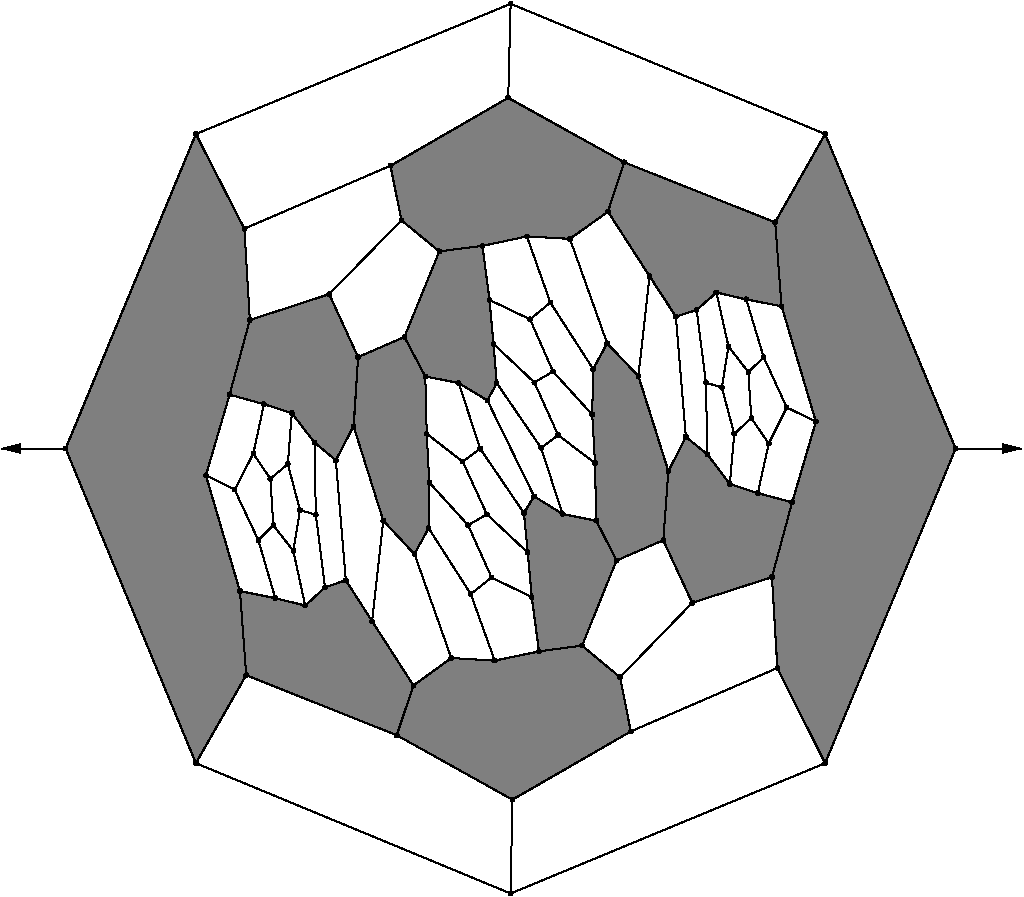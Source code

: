 #FIG 3.2
Portrait
Flush left
Inches
Letter  
100.00
Single
0
1200 2
# polyline
2 1 0 1 0 0 999 0 -1 4.000 0 0 0 0 0 2
	 5898 4298 5613 4503
# polyline
2 1 0 1 0 0 998 0 -1 4.000 0 0 0 0 0 2
	 5898 4298 6210 4783
# polyline
2 1 0 1 0 0 997 0 -1 4.000 0 0 0 0 0 2
	 4957 4555 5009 4960
# polyline
2 1 0 1 0 0 995 0 -1 4.000 0 0 0 0 0 2
	 4957 4555 5290 4484
# polyline
2 1 0 1 0 0 994 0 -1 4.000 0 0 0 0 0 2
	 4528 5534 4778 5583
# polyline
2 1 0 1 0 0 992 0 -1 4.000 0 0 0 0 0 2
	 4528 5534 4539 5964
# polyline
2 1 0 1 0 0 991 0 -1 4.000 0 0 0 0 0 2
	 3990 5908 4213 6616
# polyline
2 1 0 1 0 0 990 0 -1 4.000 0 0 0 0 0 2
	 3990 5908 3857 6163
# polyline
2 1 0 1 0 0 989 0 -1 4.000 0 0 0 0 0 2
	 4633 4596 4957 4555
# polyline
2 1 0 1 0 0 987 0 -1 4.000 0 0 0 0 0 2
	 4371 5238 4633 4596
# polyline
2 1 0 1 0 0 986 0 -1 4.000 0 0 0 0 0 2
	 4371 5238 4528 5534
# polyline
2 1 0 1 0 0 985 0 -1 4.000 0 0 0 0 0 2
	 4024 5389 4371 5238
# polyline
2 1 0 1 0 0 984 0 -1 4.000 0 0 0 0 0 2
	 4024 5389 3990 5908
# polyline
2 1 0 1 0 0 983 0 -1 4.000 0 0 0 0 0 2
	 4349 4363 4633 4596
# polyline
2 1 0 1 0 0 982 0 -1 4.000 0 0 0 0 0 2
	 7527 8435 5168 9412
# polyline
2 1 0 1 0 0 980 0 -1 4.000 0 0 0 0 0 2
	 7527 8435 7168 7721
# polyline
2 1 0 1 0 0 979 0 -1 4.000 0 0 0 0 0 2
	 5314 5106 5466 4980
# polyline
2 1 0 1 0 0 978 0 -1 4.000 0 0 0 0 0 2
	 3807 4917 4349 4363
# polyline
2 1 0 1 0 0 976 0 -1 4.000 0 0 0 0 0 2
	 3807 4917 4024 5389
# polyline
2 1 0 1 0 0 975 0 -1 4.000 0 0 0 0 0 2
	 2808 3716 3171 4426
# polyline
2 1 0 1 0 0 974 0 -1 4.000 0 0 0 0 0 2
	 5486 5497 5314 5106
# polyline
2 1 0 1 0 0 972 0 -1 4.000 0 0 0 0 0 2
	 3212 5111 3807 4917
# polyline
2 1 0 1 0 0 971 0 -1 4.000 0 0 0 0 0 2
	 3212 5111 3060 5671
# polyline
2 1 0 1 0 0 970 0 -1 4.000 0 0 0 0 0 2
	 1831 6076 2808 8435
# polyline
2 1 0 1 0 0 968 0 -1 4.000 0 0 0 0 0 2
	 1831 6076 2808 3716
# polyline
2 1 0 1 0 0 967 0 -1 4.000 0 0 0 0 0 2
	 5346 5579 5486 5497
# polyline
2 1 0 1 0 0 965 0 -1 4.000 0 0 0 0 0 2
	 4266 3954 4349 4363
# polyline
2 1 0 1 0 0 964 0 -1 4.000 0 0 0 0 0 2
	 8505 6076 7527 8435
# polyline
2 1 0 1 0 0 962 0 -1 4.000 0 0 0 0 0 2
	 5524 5974 5346 5579
# polyline
2 1 0 1 0 0 961 0 -1 4.000 0 0 0 0 0 2
	 3171 4426 3212 5111
# polyline
2 1 0 1 0 0 960 0 -1 4.000 0 0 0 0 0 2
	 3171 4426 4266 3954
# polyline
2 1 0 1 0 0 959 0 -1 4.000 0 0 0 0 0 2
	 7152 4378 7200 5008
# polyline
2 1 0 1 0 0 958 0 -1 4.000 0 0 0 0 0 2
	 5397 6071 5524 5974
# polyline
2 1 0 1 0 0 957 0 -1 4.000 0 0 0 0 0 2
	 3185 7774 3138 7144
# polyline
2 1 0 1 0 0 955 0 -1 4.000 0 0 0 0 0 2
	 6020 3928 7152 4378
# polyline
2 1 0 1 0 0 954 0 -1 4.000 0 0 0 0 0 2
	 6020 3928 5898 4298
# polyline
2 1 0 1 0 0 953 0 -1 4.000 0 0 0 0 0 2
	 4314 8225 3185 7774
# polyline
2 1 0 1 0 0 951 0 -1 4.000 0 0 0 0 0 2
	 4314 8225 4439 7851
# polyline
2 1 0 1 0 0 950 0 -1 4.000 0 0 0 0 0 2
	 5150 3444 6020 3928
# polyline
2 1 0 1 0 0 948 0 -1 4.000 0 0 0 0 0 2
	 5150 3444 4266 3954
# polyline
2 1 0 1 0 0 947 0 -1 4.000 0 0 0 0 0 2
	 4809 6174 4940 6076
# polyline
2 1 0 1 0 0 946 0 -1 4.000 0 0 0 0 0 2
	 5704 7553 5380 7596
# polyline
2 1 0 1 0 0 945 0 -1 4.000 0 0 0 0 0 2
	 5962 6915 5704 7553
# polyline
2 1 0 1 0 0 943 0 -1 4.000 0 0 0 0 0 2
	 5962 6915 5810 6616
# polyline
2 1 0 1 0 0 942 0 -1 4.000 0 0 0 0 0 2
	 5168 2739 5150 3444
# polyline
2 1 0 1 0 0 940 0 -1 4.000 0 0 0 0 0 2
	 5168 2739 2808 3716
# polyline
2 1 0 1 0 0 939 0 -1 4.000 0 0 0 0 0 2
	 4990 6568 4809 6174
# polyline
2 1 0 1 0 0 938 0 -1 4.000 0 0 0 0 0 2
	 6313 6762 5962 6915
# polyline
2 1 0 1 0 0 937 0 -1 4.000 0 0 0 0 0 2
	 6313 6762 6351 6245
# polyline
2 1 0 1 0 0 936 0 -1 4.000 0 0 0 0 0 2
	 7527 3716 7152 4378
# polyline
2 1 0 1 0 0 934 0 -1 4.000 0 0 0 0 0 2
	 7527 3716 5168 2739
# polyline
2 1 0 1 0 0 933 0 -1 4.000 0 0 0 0 0 2
	 7527 3716 8505 6076
# polyline
2 1 0 1 0 0 932 0 -1 4.000 0 0 0 0 0 2
	 5025 7042 4849 6650
# polyline
2 1 0 1 0 0 930 0 -1 4.000 0 0 0 0 0 2
	 4849 6650 4990 6568
# polyline
2 1 0 1 0 0 929 0 -1 4.000 0 0 0 0 0 2
	 5989 7790 5704 7553
# polyline
2 1 0 1 0 0 927 0 -1 4.000 0 0 0 0 0 2
	 4869 7166 5025 7042
# polyline
2 1 0 1 0 0 926 0 -1 4.000 0 0 0 0 0 2
	 6530 7232 5989 7790
# polyline
2 1 0 1 0 0 924 0 -1 4.000 0 0 0 0 0 2
	 6530 7232 6313 6762
# polyline
2 1 0 1 0 0 923 0 -1 4.000 0 0 0 0 0 2
	 3707 6571 3588 6537
# polyline
2 1 0 1 0 0 922 0 -1 4.000 0 0 0 0 0 2
	 3098 6384 3238 6113
# polyline
2 1 0 1 0 0 921 0 -1 4.000 0 0 0 0 0 2
	 7128 7039 6530 7232
# polyline
2 1 0 1 0 0 920 0 -1 4.000 0 0 0 0 0 2
	 7128 7039 7279 6478
# polyline
2 1 0 1 0 0 918 0 -1 4.000 0 0 0 0 0 2
	 3276 6763 3098 6384
# polyline
2 1 0 1 0 0 917 0 -1 4.000 0 0 0 0 0 2
	 5181 8708 4314 8225
# polyline
2 1 0 1 0 0 916 0 -1 4.000 0 0 0 0 0 2
	 3697 6030 3857 6163
# polyline
2 1 0 1 0 0 914 0 -1 4.000 0 0 0 0 0 2
	 3697 6030 3707 6571
# polyline
2 1 0 1 0 0 913 0 -1 4.000 0 0 0 0 0 2
	 3388 6650 3276 6763
# polyline
2 1 0 1 0 0 912 0 -1 4.000 0 0 0 0 0 2
	 6070 8196 5181 8708
# polyline
2 1 0 1 0 0 910 0 -1 4.000 0 0 0 0 0 2
	 6070 8196 5989 7790
# polyline
2 1 0 1 0 0 909 0 -1 4.000 0 0 0 0 0 2
	 3527 5809 3497 6191
# polyline
2 1 0 1 0 0 907 0 -1 4.000 0 0 0 0 0 2
	 3527 5809 3697 6030
# polyline
2 1 0 1 0 0 906 0 -1 4.000 0 0 0 0 0 2
	 3366 6302 3388 6650
# polyline
2 1 0 1 0 0 905 0 -1 4.000 0 0 0 0 0 2
	 3366 6302 3238 6113
# polyline
2 1 0 1 0 0 904 0 -1 4.000 0 0 0 0 0 2
	 7168 7721 6070 8196
# polyline
2 1 0 1 0 0 902 0 -1 4.000 0 0 0 0 0 2
	 7168 7721 7128 7039
# polyline
2 1 0 1 0 0 901 0 -1 4.000 0 0 0 0 0 2
	 3318 5742 3238 6113
# polyline
2 1 0 1 0 0 899 0 -1 4.000 0 0 0 0 0 2
	 3318 5742 3527 5809
# polyline
2 1 0 1 0 0 898 0 -1 4.000 0 0 0 0 0 2
	 3497 6191 3366 6302
# polyline
2 1 0 1 0 0 897 0 -1 4.000 0 0 0 0 0 2
	 2808 8435 3185 7774
# polyline
2 1 0 1 0 0 895 0 -1 4.000 0 0 0 0 0 2
	 2883 6276 3098 6384
# polyline
2 1 0 1 0 0 894 0 -1 4.000 0 0 0 0 0 2
	 3588 6537 3538 6842
# polyline
2 1 0 1 0 0 892 0 -1 4.000 0 0 0 0 0 2
	 3588 6537 3497 6191
# polyline
2 1 0 1 0 0 891 0 -1 4.000 0 0 0 0 0 2
	 3538 6842 3388 6650
# polyline
2 1 0 1 0 0 890 0 -1 4.000 0 0 0 0 0 2
	 5168 9412 2808 8435
# polyline
2 1 0 1 0 0 889 0 -1 4.000 0 0 0 0 0 2
	 5168 9412 5181 8708
# polyline
2 1 0 1 0 0 887 0 -1 4.000 0 0 0 0 0 2
	 3403 7197 3276 6763
# polyline
2 1 0 1 0 0 886 0 -1 4.000 0 0 0 0 0 2
	 3776 7116 3707 6571
# polyline
2 1 0 1 0 0 884 0 -1 4.000 0 0 0 0 0 2
	 3776 7116 3627 7252
# polyline
2 1 0 1 0 0 883 0 -1 4.000 0 0 0 0 0 2
	 3627 7252 3538 6842
# polyline
2 1 0 1 0 0 881 0 -1 4.000 0 0 0 0 0 2
	 3627 7252 3403 7197
# polyline
2 1 0 1 0 0 880 0 -1 4.000 0 0 0 0 0 2
	 7239 5767 7104 6037
# polyline
2 1 0 1 0 0 878 0 -1 4.000 0 0 0 0 0 2
	 3932 7063 3857 6163
# polyline
2 1 0 1 0 0 877 0 -1 4.000 0 0 0 0 0 2
	 3932 7063 3776 7116
# polyline
2 1 0 1 0 0 876 0 -1 4.000 0 0 0 0 0 2
	 7066 5390 7239 5767
# polyline
2 1 0 1 0 0 874 0 -1 4.000 0 0 0 0 0 2
	 4129 7370 3932 7063
# polyline
2 1 0 1 0 0 873 0 -1 4.000 0 0 0 0 0 2
	 6951 5502 7066 5390
# polyline
2 1 0 1 0 0 871 0 -1 4.000 0 0 0 0 0 2
	 6973 5847 6951 5502
# polyline
2 1 0 1 0 0 870 0 -1 4.000 0 0 0 0 0 2
	 6973 5847 7104 6037
# polyline
2 1 0 1 0 0 869 0 -1 4.000 0 0 0 0 0 2
	 5049 7666 4723 7646
# polyline
2 1 0 1 0 0 867 0 -1 4.000 0 0 0 0 0 2
	 5049 7666 4869 7166
# polyline
2 1 0 1 0 0 866 0 -1 4.000 0 0 0 0 0 2
	 6845 5965 6973 5847
# polyline
2 1 0 1 0 0 864 0 -1 4.000 0 0 0 0 0 2
	 5326 7189 5025 7042
# polyline
2 1 0 1 0 0 863 0 -1 4.000 0 0 0 0 0 2
	 6802 5309 6951 5502
# polyline
2 1 0 1 0 0 861 0 -1 4.000 0 0 0 0 0 2
	 5296 6855 4990 6568
# polyline
2 1 0 1 0 0 860 0 -1 4.000 0 0 0 0 0 2
	 5296 6855 5326 7189
# polyline
2 1 0 1 0 0 859 0 -1 4.000 0 0 0 0 0 2
	 6752 5617 6802 5309
# polyline
2 1 0 1 0 0 857 0 -1 4.000 0 0 0 0 0 2
	 6752 5617 6845 5965
# polyline
2 1 0 1 0 0 856 0 -1 4.000 0 0 0 0 0 2
	 5268 6559 4940 6076
# polyline
2 1 0 1 0 0 855 0 -1 4.000 0 0 0 0 0 2
	 5268 6559 5296 6855
# polyline
2 1 0 1 0 0 854 0 -1 4.000 0 0 0 0 0 2
	 6633 5581 6752 5617
# polyline
2 1 0 1 0 0 852 0 -1 4.000 0 0 0 0 0 2
	 5344 6433 5268 6559
# polyline
2 1 0 1 0 0 851 0 -1 4.000 0 0 0 0 0 2
	 5801 6184 5524 5974
# polyline
2 1 0 1 0 0 849 0 -1 4.000 0 0 0 0 0 2
	 5557 6566 5344 6433
# polyline
2 1 0 1 0 0 847 0 -1 4.000 0 0 0 0 0 2
	 5557 6566 5397 6071
# polyline
2 1 0 1 0 0 846 0 -1 4.000 0 0 0 0 0 2
	 5780 5821 5801 6184
# polyline
2 1 0 1 0 0 845 0 -1 4.000 0 0 0 0 0 2
	 5780 5821 5486 5497
# polyline
2 1 0 1 0 0 843 0 -1 4.000 0 0 0 0 0 2
	 5787 5479 5780 5821
# polyline
2 1 0 1 0 0 842 0 -1 4.000 0 0 0 0 0 2
	 5787 5479 5466 4980
# polyline
2 1 0 1 0 0 841 0 -1 4.000 0 0 0 0 0 2
	 5892 5286 5787 5479
# polyline
2 1 0 1 0 0 840 0 -1 4.000 0 0 0 0 0 2
	 6126 5532 5892 5286
# polyline
2 1 0 1 0 0 839 0 -1 4.000 0 0 0 0 0 2
	 6643 6118 6482 5987
# polyline
2 1 0 1 0 0 837 0 -1 4.000 0 0 0 0 0 2
	 6643 6118 6633 5581
# polyline
2 1 0 1 0 0 836 0 -1 4.000 0 0 0 0 0 2
	 6812 6341 6845 5965
# polyline
2 1 0 1 0 0 834 0 -1 4.000 0 0 0 0 0 2
	 6812 6341 6643 6118
# polyline
2 1 0 1 0 0 833 0 -1 4.000 0 0 0 0 0 2
	 7022 6409 7104 6037
# polyline
2 1 0 1 0 0 831 0 -1 4.000 0 0 0 0 0 2
	 7022 6409 6812 6341
# polyline
2 1 0 1 0 0 830 0 -1 4.000 0 0 0 0 0 2
	 6935 4956 7066 5390
# polyline
2 1 0 1 0 0 829 0 -1 4.000 0 0 0 0 0 2
	 7457 5873 7239 5767
# polyline
2 1 0 1 0 0 828 0 -1 4.000 0 0 0 0 0 2
	 6711 4904 6802 5309
# polyline
2 1 0 1 0 0 826 0 -1 4.000 0 0 0 0 0 2
	 6711 4904 6935 4956
# polyline
2 1 0 1 0 0 825 0 -1 4.000 0 0 0 0 0 2
	 6563 5036 6633 5581
# polyline
2 1 0 1 0 0 823 0 -1 4.000 0 0 0 0 0 2
	 6563 5036 6711 4904
# polyline
2 1 0 1 0 0 822 0 -1 4.000 0 0 0 0 0 2
	 6407 5086 6482 5987
# polyline
2 1 0 1 0 0 820 0 -1 4.000 0 0 0 0 0 2
	 6407 5086 6563 5036
# polyline
2 1 0 1 0 0 819 0 -1 4.000 0 0 0 0 0 2
	 6210 4783 6126 5532
# polyline
2 1 0 1 0 0 817 0 -1 4.000 0 0 0 0 0 2
	 6210 4783 6407 5086
# polyline
2 1 0 1 0 0 816 0 -1 4.000 0 0 0 0 0 2
	 5613 4503 5892 5286
# polyline
2 1 0 1 0 0 815 0 -1 4.000 0 0 0 0 0 2
	 5290 4484 5466 4980
# polyline
2 1 0 1 0 0 813 0 -1 4.000 0 0 0 0 0 2
	 5290 4484 5613 4503
# polyline
2 1 0 1 0 0 812 0 -1 4.000 0 0 0 0 0 2
	 5009 4960 5314 5106
# polyline
2 1 0 1 0 0 810 0 -1 4.000 0 0 0 0 0 2
	 5039 5290 5009 4960
# polyline
2 1 0 1 0 0 809 0 -1 4.000 0 0 0 0 0 2
	 5039 5290 5346 5579
# polyline
2 1 0 1 0 0 808 0 -1 4.000 0 0 0 0 0 2
	 4994 5715 5064 5584
# polyline
2 1 0 1 0 0 807 0 -1 4.000 0 0 0 0 0 2
	 4994 5715 5344 6433
# polyline
2 1 0 1 0 0 805 0 -1 4.000 0 0 0 0 0 2
	 5064 5584 5039 5290
# polyline
2 1 0 1 0 0 804 0 -1 4.000 0 0 0 0 0 2
	 5064 5584 5397 6071
# polyline
2 1 0 1 0 0 803 0 -1 4.000 0 0 0 0 0 2
	 4778 5583 4994 5715
# polyline
2 1 0 1 0 0 801 0 -1 4.000 0 0 0 0 0 2
	 4778 5583 4940 6076
# polyline
2 1 0 1 0 0 799 0 -1 4.000 0 0 0 0 0 2
	 4539 5964 4809 6174
# polyline
2 1 0 1 0 0 798 0 -1 4.000 0 0 0 0 0 2
	 4558 6330 4849 6650
# polyline
2 1 0 1 0 0 796 0 -1 4.000 0 0 0 0 0 2
	 4558 6330 4539 5964
# polyline
2 1 0 1 0 0 795 0 -1 4.000 0 0 0 0 0 2
	 4553 6672 4869 7166
# polyline
2 1 0 1 0 0 793 0 -1 4.000 0 0 0 0 0 2
	 4553 6672 4558 6330
# polyline
2 1 0 1 0 0 792 0 -1 4.000 0 0 0 0 0 2
	 4447 6866 4723 7646
# polyline
2 1 0 1 0 0 790 0 -1 4.000 0 0 0 0 0 2
	 4447 6866 4553 6672
# polyline
2 1 0 1 0 0 789 0 -1 4.000 0 0 0 0 0 2
	 4213 6616 4129 7370
# polyline
2 1 0 1 0 0 787 0 -1 4.000 0 0 0 0 0 2
	 4213 6616 4447 6866
# polyline
2 1 0 1 0 0 786 0 -1 4.000 0 0 0 0 0 2
	 3060 5671 2883 6276
# polyline
2 1 0 1 0 0 784 0 -1 4.000 0 0 0 0 0 2
	 3060 5671 3318 5742
# polyline
2 1 0 1 0 0 783 0 -1 4.000 0 0 0 0 0 2
	 3138 7144 2883 6276
# polyline
2 1 0 1 0 0 782 0 -1 4.000 0 0 0 0 0 2
	 3138 7144 3403 7197
# polyline
2 1 0 1 0 0 781 0 -1 4.000 0 0 0 0 0 2
	 4439 7851 4723 7646
# polyline
2 1 0 1 0 0 779 0 -1 4.000 0 0 0 0 0 2
	 4439 7851 4129 7370
# polyline
2 1 0 1 0 0 778 0 -1 4.000 0 0 0 0 0 2
	 5380 7596 5049 7666
# polyline
2 1 0 1 0 0 776 0 -1 4.000 0 0 0 0 0 2
	 5380 7596 5326 7189
# polyline
2 1 0 1 0 0 775 0 -1 4.000 0 0 0 0 0 2
	 5810 6616 5557 6566
# polyline
2 1 0 1 0 0 773 0 -1 4.000 0 0 0 0 0 2
	 5810 6616 5801 6184
# polyline
2 1 0 1 0 0 772 0 -1 4.000 0 0 0 0 0 2
	 6351 6245 6126 5532
# polyline
2 1 0 1 0 0 771 0 -1 4.000 0 0 0 0 0 2
	 6351 6245 6482 5987
# polyline
2 1 0 1 0 0 770 0 -1 4.000 0 0 0 0 0 2
	 7279 6478 7457 5873
# polyline
2 1 0 1 0 0 768 0 -1 4.000 0 0 0 0 0 2
	 7279 6478 7022 6409
# polyline
2 1 0 1 0 0 767 0 -1 4.000 0 0 0 0 0 2
	 7200 5008 7457 5873
# polyline
2 1 0 1 0 0 766 0 -1 4.000 0 0 0 0 0 2
	 7200 5008 6935 4956
2 1 0 1 0 7 50 0 -1 0.000 0 0 -1 1 0 2
	1 1 1.00 60.00 120.00
	 1826 6075 1350 6075
2 1 0 1 0 7 50 0 -1 0.000 0 0 -1 1 0 2
	1 1 1.00 60.00 120.00
	 8501 6075 9000 6075
2 1 0 1 0 7 999 0 10 0.000 0 0 -1 0 0 87
	 4539 5965 4558 6329 4554 6672 4446 6867 4213 6616 3990 5907
	 4024 5388 4371 5239 4633 4596 4350 4364 4267 3955 5149 3445
	 6020 3928 7151 4378 7526 3716 8506 6075 7526 8436 7169 7722
	 7128 7040 6529 7232 6313 6763 5961 6915 5704 7554 5989 7790
	 6069 8197 5182 8709 4314 8225 3184 7775 2807 8435 1830 6075
	 2807 3716 3171 4427 3212 5111 3808 4917 4024 5389 3992 5903
	 3857 6162 3696 6029 3527 5809 3317 5742 3060 5671 2882 6276
	 3137 7144 3403 7197 3628 7253 3776 7116 3932 7062 4129 7370
	 4439 7852 4724 7646 5049 7665 5381 7597 5327 7190 5297 6856
	 5267 6556 5344 6433 5556 6565 5809 6617 5801 6185 5780 5821
	 5786 5480 5891 5285 6127 5532 6352 6245 6483 5988 6644 6119
	 6813 6342 7023 6410 7280 6479 7458 5874 7201 5008 6935 4957
	 6712 4905 6562 5036 6408 5085 6211 4783 5898 4299 5612 4502
	 5291 4484 4956 4555 5010 4960 5040 5290 5064 5584 4995 5714
	 4779 5584 4528 5534 4539 5971
# spline
3 4 0 0 0 0 764 0 20 4.000 0 0 0 22
	 7200 4995 7200 4995 7195 4996 7192 4998 7189 5000 7187 5004
	 7186 5008 7187 5013 7189 5016 7192 5019 7195 5021 7200 5022
	 7204 5021 7208 5019 7211 5016 7213 5013 7213 5008 7213 5004
	 7211 5000 7208 4998 7204 4996 7200 4995
	 0.000 0.000 0.000 -1.000 -1.000 -1.000 0.000 0.000
	 -1.000 -1.000 -1.000 0.000 0.000 -1.000 -1.000 -1.000
	 0.000 0.000 -1.000 -1.000 -1.000 0.000
# spline
3 4 0 1 0 0 762 0 -1 4.000 0 0 0 22
	 7200 4995 7200 4995 7195 4996 7192 4998 7189 5000 7187 5004
	 7186 5008 7187 5013 7189 5016 7192 5019 7195 5021 7200 5022
	 7204 5021 7208 5019 7211 5016 7213 5013 7213 5008 7213 5004
	 7211 5000 7208 4998 7204 4996 7200 4995
	 0.000 0.000 0.000 -1.000 -1.000 -1.000 0.000 0.000
	 -1.000 -1.000 -1.000 0.000 0.000 -1.000 -1.000 -1.000
	 0.000 0.000 -1.000 -1.000 -1.000 0.000
# spline
3 4 0 0 0 0 761 0 20 4.000 0 0 0 22
	 7279 6464 7279 6464 7275 6465 7271 6467 7269 6470 7267 6474
	 7266 6478 7267 6482 7269 6486 7271 6489 7275 6491 7279 6491
	 7284 6491 7287 6489 7290 6486 7292 6482 7293 6478 7292 6474
	 7290 6470 7287 6467 7284 6465 7279 6464
	 0.000 0.000 0.000 -1.000 -1.000 -1.000 0.000 0.000
	 -1.000 -1.000 -1.000 0.000 0.000 -1.000 -1.000 -1.000
	 0.000 0.000 -1.000 -1.000 -1.000 0.000
# spline
3 4 0 1 0 0 759 0 -1 4.000 0 0 0 22
	 7279 6464 7279 6464 7275 6465 7271 6467 7269 6470 7267 6474
	 7266 6478 7267 6482 7269 6486 7271 6489 7275 6491 7279 6491
	 7284 6491 7287 6489 7290 6486 7292 6482 7293 6478 7292 6474
	 7290 6470 7287 6467 7284 6465 7279 6464
	 0.000 0.000 0.000 -1.000 -1.000 -1.000 0.000 0.000
	 -1.000 -1.000 -1.000 0.000 0.000 -1.000 -1.000 -1.000
	 0.000 0.000 -1.000 -1.000 -1.000 0.000
# spline
3 4 0 0 0 0 758 0 20 4.000 0 0 0 22
	 6351 6232 6351 6232 6347 6232 6343 6234 6340 6237 6338 6241
	 6338 6245 6338 6250 6340 6253 6343 6256 6347 6258 6351 6259
	 6356 6258 6359 6256 6362 6253 6364 6250 6365 6245 6364 6241
	 6362 6237 6359 6234 6356 6232 6351 6232
	 0.000 0.000 0.000 -1.000 -1.000 -1.000 0.000 0.000
	 -1.000 -1.000 -1.000 0.000 0.000 -1.000 -1.000 -1.000
	 0.000 0.000 -1.000 -1.000 -1.000 0.000
# spline
3 4 0 1 0 0 756 0 -1 4.000 0 0 0 22
	 6351 6232 6351 6232 6347 6232 6343 6234 6340 6237 6338 6241
	 6338 6245 6338 6250 6340 6253 6343 6256 6347 6258 6351 6259
	 6356 6258 6359 6256 6362 6253 6364 6250 6365 6245 6364 6241
	 6362 6237 6359 6234 6356 6232 6351 6232
	 0.000 0.000 0.000 -1.000 -1.000 -1.000 0.000 0.000
	 -1.000 -1.000 -1.000 0.000 0.000 -1.000 -1.000 -1.000
	 0.000 0.000 -1.000 -1.000 -1.000 0.000
# spline
3 4 0 0 0 0 755 0 20 4.000 0 0 0 22
	 5810 6602 5810 6602 5806 6603 5802 6605 5799 6608 5797 6611
	 5796 6616 5797 6620 5799 6624 5802 6626 5806 6628 5810 6629
	 5814 6628 5818 6626 5821 6624 5823 6620 5823 6616 5823 6611
	 5821 6608 5818 6605 5814 6603 5810 6602
	 0.000 0.000 0.000 -1.000 -1.000 -1.000 0.000 0.000
	 -1.000 -1.000 -1.000 0.000 0.000 -1.000 -1.000 -1.000
	 0.000 0.000 -1.000 -1.000 -1.000 0.000
# spline
3 4 0 1 0 0 753 0 -1 4.000 0 0 0 22
	 5810 6602 5810 6602 5806 6603 5802 6605 5799 6608 5797 6611
	 5796 6616 5797 6620 5799 6624 5802 6626 5806 6628 5810 6629
	 5814 6628 5818 6626 5821 6624 5823 6620 5823 6616 5823 6611
	 5821 6608 5818 6605 5814 6603 5810 6602
	 0.000 0.000 0.000 -1.000 -1.000 -1.000 0.000 0.000
	 -1.000 -1.000 -1.000 0.000 0.000 -1.000 -1.000 -1.000
	 0.000 0.000 -1.000 -1.000 -1.000 0.000
# spline
3 4 0 0 0 0 752 0 20 4.000 0 0 0 22
	 5380 7583 5380 7583 5376 7583 5372 7585 5369 7588 5367 7592
	 5366 7596 5367 7600 5369 7604 5372 7607 5376 7609 5380 7610
	 5384 7609 5388 7607 5391 7604 5393 7600 5393 7596 5393 7592
	 5391 7588 5388 7585 5384 7583 5380 7583
	 0.000 0.000 0.000 -1.000 -1.000 -1.000 0.000 0.000
	 -1.000 -1.000 -1.000 0.000 0.000 -1.000 -1.000 -1.000
	 0.000 0.000 -1.000 -1.000 -1.000 0.000
# spline
3 4 0 1 0 0 750 0 -1 4.000 0 0 0 22
	 5380 7583 5380 7583 5376 7583 5372 7585 5369 7588 5367 7592
	 5366 7596 5367 7600 5369 7604 5372 7607 5376 7609 5380 7610
	 5384 7609 5388 7607 5391 7604 5393 7600 5393 7596 5393 7592
	 5391 7588 5388 7585 5384 7583 5380 7583
	 0.000 0.000 0.000 -1.000 -1.000 -1.000 0.000 0.000
	 -1.000 -1.000 -1.000 0.000 0.000 -1.000 -1.000 -1.000
	 0.000 0.000 -1.000 -1.000 -1.000 0.000
# spline
3 4 0 0 0 0 749 0 20 4.000 0 0 0 22
	 4439 7838 4439 7838 4434 7838 4431 7840 4428 7843 4426 7847
	 4425 7851 4426 7855 4428 7859 4431 7862 4434 7864 4439 7865
	 4443 7864 4447 7862 4450 7859 4451 7855 4452 7851 4451 7847
	 4450 7843 4447 7840 4443 7838 4439 7838
	 0.000 0.000 0.000 -1.000 -1.000 -1.000 0.000 0.000
	 -1.000 -1.000 -1.000 0.000 0.000 -1.000 -1.000 -1.000
	 0.000 0.000 -1.000 -1.000 -1.000 0.000
# spline
3 4 0 1 0 0 747 0 -1 4.000 0 0 0 22
	 4439 7838 4439 7838 4434 7838 4431 7840 4428 7843 4426 7847
	 4425 7851 4426 7855 4428 7859 4431 7862 4434 7864 4439 7865
	 4443 7864 4447 7862 4450 7859 4451 7855 4452 7851 4451 7847
	 4450 7843 4447 7840 4443 7838 4439 7838
	 0.000 0.000 0.000 -1.000 -1.000 -1.000 0.000 0.000
	 -1.000 -1.000 -1.000 0.000 0.000 -1.000 -1.000 -1.000
	 0.000 0.000 -1.000 -1.000 -1.000 0.000
# spline
3 4 0 0 0 0 746 0 20 4.000 0 0 0 22
	 3138 7130 3138 7130 3134 7131 3130 7133 3127 7136 3125 7140
	 3124 7144 3125 7148 3127 7152 3130 7155 3134 7157 3138 7157
	 3142 7157 3146 7155 3149 7152 3151 7148 3151 7144 3151 7140
	 3149 7136 3146 7133 3142 7131 3138 7130
	 0.000 0.000 0.000 -1.000 -1.000 -1.000 0.000 0.000
	 -1.000 -1.000 -1.000 0.000 0.000 -1.000 -1.000 -1.000
	 0.000 0.000 -1.000 -1.000 -1.000 0.000
# spline
3 4 0 1 0 0 744 0 -1 4.000 0 0 0 22
	 3138 7130 3138 7130 3134 7131 3130 7133 3127 7136 3125 7140
	 3124 7144 3125 7148 3127 7152 3130 7155 3134 7157 3138 7157
	 3142 7157 3146 7155 3149 7152 3151 7148 3151 7144 3151 7140
	 3149 7136 3146 7133 3142 7131 3138 7130
	 0.000 0.000 0.000 -1.000 -1.000 -1.000 0.000 0.000
	 -1.000 -1.000 -1.000 0.000 0.000 -1.000 -1.000 -1.000
	 0.000 0.000 -1.000 -1.000 -1.000 0.000
# spline
3 4 0 0 0 0 743 0 20 4.000 0 0 0 22
	 3060 5658 3060 5658 3055 5658 3052 5660 3049 5663 3047 5667
	 3046 5671 3047 5675 3049 5679 3052 5682 3055 5684 3060 5685
	 3064 5684 3068 5682 3070 5679 3072 5675 3073 5671 3072 5667
	 3070 5663 3068 5660 3064 5658 3060 5658
	 0.000 0.000 0.000 -1.000 -1.000 -1.000 0.000 0.000
	 -1.000 -1.000 -1.000 0.000 0.000 -1.000 -1.000 -1.000
	 0.000 0.000 -1.000 -1.000 -1.000 0.000
# spline
3 4 0 1 0 0 741 0 -1 4.000 0 0 0 22
	 3060 5658 3060 5658 3055 5658 3052 5660 3049 5663 3047 5667
	 3046 5671 3047 5675 3049 5679 3052 5682 3055 5684 3060 5685
	 3064 5684 3068 5682 3070 5679 3072 5675 3073 5671 3072 5667
	 3070 5663 3068 5660 3064 5658 3060 5658
	 0.000 0.000 0.000 -1.000 -1.000 -1.000 0.000 0.000
	 -1.000 -1.000 -1.000 0.000 0.000 -1.000 -1.000 -1.000
	 0.000 0.000 -1.000 -1.000 -1.000 0.000
# spline
3 4 0 0 0 0 740 0 20 4.000 0 0 0 22
	 4213 6602 4213 6602 4209 6603 4205 6605 4202 6608 4200 6611
	 4199 6616 4200 6620 4202 6624 4205 6627 4209 6628 4213 6629
	 4217 6628 4221 6627 4224 6624 4226 6620 4226 6616 4226 6611
	 4224 6608 4221 6605 4217 6603 4213 6602
	 0.000 0.000 0.000 -1.000 -1.000 -1.000 0.000 0.000
	 -1.000 -1.000 -1.000 0.000 0.000 -1.000 -1.000 -1.000
	 0.000 0.000 -1.000 -1.000 -1.000 0.000
# spline
3 4 0 1 0 0 738 0 -1 4.000 0 0 0 22
	 4213 6602 4213 6602 4209 6603 4205 6605 4202 6608 4200 6611
	 4199 6616 4200 6620 4202 6624 4205 6627 4209 6628 4213 6629
	 4217 6628 4221 6627 4224 6624 4226 6620 4226 6616 4226 6611
	 4224 6608 4221 6605 4217 6603 4213 6602
	 0.000 0.000 0.000 -1.000 -1.000 -1.000 0.000 0.000
	 -1.000 -1.000 -1.000 0.000 0.000 -1.000 -1.000 -1.000
	 0.000 0.000 -1.000 -1.000 -1.000 0.000
# spline
3 4 0 0 0 0 737 0 20 4.000 0 0 0 22
	 4447 6853 4447 6853 4442 6853 4439 6855 4436 6858 4434 6862
	 4433 6866 4434 6871 4436 6874 4439 6877 4442 6879 4447 6880
	 4451 6879 4455 6877 4458 6874 4460 6871 4460 6866 4460 6862
	 4458 6858 4455 6855 4451 6853 4447 6853
	 0.000 0.000 0.000 -1.000 -1.000 -1.000 0.000 0.000
	 -1.000 -1.000 -1.000 0.000 0.000 -1.000 -1.000 -1.000
	 0.000 0.000 -1.000 -1.000 -1.000 0.000
# spline
3 4 0 1 0 0 735 0 -1 4.000 0 0 0 22
	 4447 6853 4447 6853 4442 6853 4439 6855 4436 6858 4434 6862
	 4433 6866 4434 6871 4436 6874 4439 6877 4442 6879 4447 6880
	 4451 6879 4455 6877 4458 6874 4460 6871 4460 6866 4460 6862
	 4458 6858 4455 6855 4451 6853 4447 6853
	 0.000 0.000 0.000 -1.000 -1.000 -1.000 0.000 0.000
	 -1.000 -1.000 -1.000 0.000 0.000 -1.000 -1.000 -1.000
	 0.000 0.000 -1.000 -1.000 -1.000 0.000
# spline
3 4 0 0 0 0 734 0 20 4.000 0 0 0 22
	 4553 6658 4553 6658 4548 6659 4545 6661 4542 6664 4540 6668
	 4539 6672 4540 6676 4542 6680 4545 6683 4548 6685 4553 6685
	 4557 6685 4561 6683 4564 6680 4565 6676 4566 6672 4565 6668
	 4564 6664 4561 6661 4557 6659 4553 6658
	 0.000 0.000 0.000 -1.000 -1.000 -1.000 0.000 0.000
	 -1.000 -1.000 -1.000 0.000 0.000 -1.000 -1.000 -1.000
	 0.000 0.000 -1.000 -1.000 -1.000 0.000
# spline
3 4 0 1 0 0 732 0 -1 4.000 0 0 0 22
	 4553 6658 4553 6658 4548 6659 4545 6661 4542 6664 4540 6668
	 4539 6672 4540 6676 4542 6680 4545 6683 4548 6685 4553 6685
	 4557 6685 4561 6683 4564 6680 4565 6676 4566 6672 4565 6668
	 4564 6664 4561 6661 4557 6659 4553 6658
	 0.000 0.000 0.000 -1.000 -1.000 -1.000 0.000 0.000
	 -1.000 -1.000 -1.000 0.000 0.000 -1.000 -1.000 -1.000
	 0.000 0.000 -1.000 -1.000 -1.000 0.000
# spline
3 4 0 0 0 0 731 0 20 4.000 0 0 0 22
	 4558 6316 4558 6316 4554 6317 4550 6319 4547 6322 4545 6325
	 4545 6330 4545 6334 4547 6338 4550 6341 4554 6342 4558 6343
	 4562 6342 4566 6341 4569 6338 4571 6334 4572 6330 4571 6325
	 4569 6322 4566 6319 4562 6317 4558 6316
	 0.000 0.000 0.000 -1.000 -1.000 -1.000 0.000 0.000
	 -1.000 -1.000 -1.000 0.000 0.000 -1.000 -1.000 -1.000
	 0.000 0.000 -1.000 -1.000 -1.000 0.000
# spline
3 4 0 1 0 0 729 0 -1 4.000 0 0 0 22
	 4558 6316 4558 6316 4554 6317 4550 6319 4547 6322 4545 6325
	 4545 6330 4545 6334 4547 6338 4550 6341 4554 6342 4558 6343
	 4562 6342 4566 6341 4569 6338 4571 6334 4572 6330 4571 6325
	 4569 6322 4566 6319 4562 6317 4558 6316
	 0.000 0.000 0.000 -1.000 -1.000 -1.000 0.000 0.000
	 -1.000 -1.000 -1.000 0.000 0.000 -1.000 -1.000 -1.000
	 0.000 0.000 -1.000 -1.000 -1.000 0.000
# spline
3 4 0 0 0 0 728 0 20 4.000 0 0 0 22
	 4539 5951 4539 5951 4534 5952 4531 5954 4528 5956 4526 5960
	 4525 5964 4526 5969 4528 5972 4531 5975 4534 5977 4539 5978
	 4543 5977 4546 5975 4549 5972 4551 5969 4552 5964 4551 5960
	 4549 5956 4546 5954 4543 5952 4539 5951
	 0.000 0.000 0.000 -1.000 -1.000 -1.000 0.000 0.000
	 -1.000 -1.000 -1.000 0.000 0.000 -1.000 -1.000 -1.000
	 0.000 0.000 -1.000 -1.000 -1.000 0.000
# spline
3 4 0 1 0 0 726 0 -1 4.000 0 0 0 22
	 4539 5951 4539 5951 4534 5952 4531 5954 4528 5956 4526 5960
	 4525 5964 4526 5969 4528 5972 4531 5975 4534 5977 4539 5978
	 4543 5977 4546 5975 4549 5972 4551 5969 4552 5964 4551 5960
	 4549 5956 4546 5954 4543 5952 4539 5951
	 0.000 0.000 0.000 -1.000 -1.000 -1.000 0.000 0.000
	 -1.000 -1.000 -1.000 0.000 0.000 -1.000 -1.000 -1.000
	 0.000 0.000 -1.000 -1.000 -1.000 0.000
# spline
3 4 0 0 0 0 725 0 20 4.000 0 0 0 22
	 4778 5569 4778 5569 4774 5570 4770 5572 4768 5575 4766 5579
	 4765 5583 4766 5587 4768 5591 4770 5594 4774 5596 4778 5596
	 4783 5596 4786 5594 4789 5591 4791 5587 4792 5583 4791 5579
	 4789 5575 4786 5572 4783 5570 4778 5569
	 0.000 0.000 0.000 -1.000 -1.000 -1.000 0.000 0.000
	 -1.000 -1.000 -1.000 0.000 0.000 -1.000 -1.000 -1.000
	 0.000 0.000 -1.000 -1.000 -1.000 0.000
# spline
3 4 0 1 0 0 723 0 -1 4.000 0 0 0 22
	 4778 5569 4778 5569 4774 5570 4770 5572 4768 5575 4766 5579
	 4765 5583 4766 5587 4768 5591 4770 5594 4774 5596 4778 5596
	 4783 5596 4786 5594 4789 5591 4791 5587 4792 5583 4791 5579
	 4789 5575 4786 5572 4783 5570 4778 5569
	 0.000 0.000 0.000 -1.000 -1.000 -1.000 0.000 0.000
	 -1.000 -1.000 -1.000 0.000 0.000 -1.000 -1.000 -1.000
	 0.000 0.000 -1.000 -1.000 -1.000 0.000
# spline
3 4 0 0 0 0 722 0 20 4.000 0 0 0 22
	 5064 5571 5064 5571 5059 5571 5056 5573 5053 5576 5051 5580
	 5050 5584 5051 5588 5053 5592 5056 5595 5059 5597 5064 5598
	 5068 5597 5072 5595 5075 5592 5076 5588 5077 5584 5076 5580
	 5075 5576 5072 5573 5068 5571 5064 5571
	 0.000 0.000 0.000 -1.000 -1.000 -1.000 0.000 0.000
	 -1.000 -1.000 -1.000 0.000 0.000 -1.000 -1.000 -1.000
	 0.000 0.000 -1.000 -1.000 -1.000 0.000
# spline
3 4 0 1 0 0 720 0 -1 4.000 0 0 0 22
	 5064 5571 5064 5571 5059 5571 5056 5573 5053 5576 5051 5580
	 5050 5584 5051 5588 5053 5592 5056 5595 5059 5597 5064 5598
	 5068 5597 5072 5595 5075 5592 5076 5588 5077 5584 5076 5580
	 5075 5576 5072 5573 5068 5571 5064 5571
	 0.000 0.000 0.000 -1.000 -1.000 -1.000 0.000 0.000
	 -1.000 -1.000 -1.000 0.000 0.000 -1.000 -1.000 -1.000
	 0.000 0.000 -1.000 -1.000 -1.000 0.000
# spline
3 4 0 0 0 0 719 0 20 4.000 0 0 0 22
	 4994 5701 4994 5701 4990 5702 4986 5704 4983 5707 4981 5710
	 4981 5715 4981 5719 4983 5722 4986 5725 4990 5727 4994 5728
	 4998 5727 5002 5725 5005 5722 5007 5719 5008 5715 5007 5710
	 5005 5707 5002 5704 4998 5702 4994 5701
	 0.000 0.000 0.000 -1.000 -1.000 -1.000 0.000 0.000
	 -1.000 -1.000 -1.000 0.000 0.000 -1.000 -1.000 -1.000
	 0.000 0.000 -1.000 -1.000 -1.000 0.000
# spline
3 4 0 1 0 0 717 0 -1 4.000 0 0 0 22
	 4994 5701 4994 5701 4990 5702 4986 5704 4983 5707 4981 5710
	 4981 5715 4981 5719 4983 5722 4986 5725 4990 5727 4994 5728
	 4998 5727 5002 5725 5005 5722 5007 5719 5008 5715 5007 5710
	 5005 5707 5002 5704 4998 5702 4994 5701
	 0.000 0.000 0.000 -1.000 -1.000 -1.000 0.000 0.000
	 -1.000 -1.000 -1.000 0.000 0.000 -1.000 -1.000 -1.000
	 0.000 0.000 -1.000 -1.000 -1.000 0.000
# spline
3 4 0 0 0 0 716 0 20 4.000 0 0 0 22
	 5039 5277 5039 5277 5034 5277 5031 5279 5028 5282 5026 5286
	 5025 5290 5026 5294 5028 5298 5031 5301 5034 5303 5039 5304
	 5043 5303 5047 5301 5050 5298 5052 5294 5052 5290 5052 5286
	 5050 5282 5047 5279 5043 5277 5039 5277
	 0.000 0.000 0.000 -1.000 -1.000 -1.000 0.000 0.000
	 -1.000 -1.000 -1.000 0.000 0.000 -1.000 -1.000 -1.000
	 0.000 0.000 -1.000 -1.000 -1.000 0.000
# spline
3 4 0 1 0 0 714 0 -1 4.000 0 0 0 22
	 5039 5277 5039 5277 5034 5277 5031 5279 5028 5282 5026 5286
	 5025 5290 5026 5294 5028 5298 5031 5301 5034 5303 5039 5304
	 5043 5303 5047 5301 5050 5298 5052 5294 5052 5290 5052 5286
	 5050 5282 5047 5279 5043 5277 5039 5277
	 0.000 0.000 0.000 -1.000 -1.000 -1.000 0.000 0.000
	 -1.000 -1.000 -1.000 0.000 0.000 -1.000 -1.000 -1.000
	 0.000 0.000 -1.000 -1.000 -1.000 0.000
# spline
3 4 0 0 0 0 713 0 20 4.000 0 0 0 22
	 5009 4946 5009 4946 5005 4947 5001 4949 4998 4952 4996 4956
	 4995 4960 4996 4964 4998 4968 5001 4971 5005 4973 5009 4973
	 5013 4973 5017 4971 5020 4968 5022 4964 5022 4960 5022 4956
	 5020 4952 5017 4949 5013 4947 5009 4946
	 0.000 0.000 0.000 -1.000 -1.000 -1.000 0.000 0.000
	 -1.000 -1.000 -1.000 0.000 0.000 -1.000 -1.000 -1.000
	 0.000 0.000 -1.000 -1.000 -1.000 0.000
# spline
3 4 0 1 0 0 711 0 -1 4.000 0 0 0 22
	 5009 4946 5009 4946 5005 4947 5001 4949 4998 4952 4996 4956
	 4995 4960 4996 4964 4998 4968 5001 4971 5005 4973 5009 4973
	 5013 4973 5017 4971 5020 4968 5022 4964 5022 4960 5022 4956
	 5020 4952 5017 4949 5013 4947 5009 4946
	 0.000 0.000 0.000 -1.000 -1.000 -1.000 0.000 0.000
	 -1.000 -1.000 -1.000 0.000 0.000 -1.000 -1.000 -1.000
	 0.000 0.000 -1.000 -1.000 -1.000 0.000
# spline
3 4 0 0 0 0 710 0 20 4.000 0 0 0 22
	 5290 4471 5290 4471 5285 4472 5282 4473 5279 4476 5277 4480
	 5276 4484 5277 4489 5279 4492 5282 4495 5285 4497 5290 4498
	 5294 4497 5298 4495 5301 4492 5302 4489 5303 4484 5302 4480
	 5301 4476 5298 4473 5294 4472 5290 4471
	 0.000 0.000 0.000 -1.000 -1.000 -1.000 0.000 0.000
	 -1.000 -1.000 -1.000 0.000 0.000 -1.000 -1.000 -1.000
	 0.000 0.000 -1.000 -1.000 -1.000 0.000
# spline
3 4 0 1 0 0 708 0 -1 4.000 0 0 0 22
	 5290 4471 5290 4471 5285 4472 5282 4473 5279 4476 5277 4480
	 5276 4484 5277 4489 5279 4492 5282 4495 5285 4497 5290 4498
	 5294 4497 5298 4495 5301 4492 5302 4489 5303 4484 5302 4480
	 5301 4476 5298 4473 5294 4472 5290 4471
	 0.000 0.000 0.000 -1.000 -1.000 -1.000 0.000 0.000
	 -1.000 -1.000 -1.000 0.000 0.000 -1.000 -1.000 -1.000
	 0.000 0.000 -1.000 -1.000 -1.000 0.000
# spline
3 4 0 0 0 0 707 0 20 4.000 0 0 0 22
	 5613 4490 5613 4490 5609 4491 5605 4493 5602 4495 5600 4499
	 5600 4503 5600 4508 5602 4511 5605 4514 5609 4516 5613 4517
	 5617 4516 5621 4514 5624 4511 5626 4508 5627 4503 5626 4499
	 5624 4495 5621 4493 5617 4491 5613 4490
	 0.000 0.000 0.000 -1.000 -1.000 -1.000 0.000 0.000
	 -1.000 -1.000 -1.000 0.000 0.000 -1.000 -1.000 -1.000
	 0.000 0.000 -1.000 -1.000 -1.000 0.000
# spline
3 4 0 1 0 0 705 0 -1 4.000 0 0 0 22
	 5613 4490 5613 4490 5609 4491 5605 4493 5602 4495 5600 4499
	 5600 4503 5600 4508 5602 4511 5605 4514 5609 4516 5613 4517
	 5617 4516 5621 4514 5624 4511 5626 4508 5627 4503 5626 4499
	 5624 4495 5621 4493 5617 4491 5613 4490
	 0.000 0.000 0.000 -1.000 -1.000 -1.000 0.000 0.000
	 -1.000 -1.000 -1.000 0.000 0.000 -1.000 -1.000 -1.000
	 0.000 0.000 -1.000 -1.000 -1.000 0.000
# spline
3 4 0 0 0 0 704 0 20 4.000 0 0 0 22
	 6210 4769 6210 4769 6205 4770 6202 4772 6199 4775 6197 4779
	 6196 4783 6197 4787 6199 4791 6202 4794 6205 4796 6210 4796
	 6214 4796 6217 4794 6220 4791 6222 4787 6223 4783 6222 4779
	 6220 4775 6217 4772 6214 4770 6210 4769
	 0.000 0.000 0.000 -1.000 -1.000 -1.000 0.000 0.000
	 -1.000 -1.000 -1.000 0.000 0.000 -1.000 -1.000 -1.000
	 0.000 0.000 -1.000 -1.000 -1.000 0.000
# spline
3 4 0 1 0 0 702 0 -1 4.000 0 0 0 22
	 6210 4769 6210 4769 6205 4770 6202 4772 6199 4775 6197 4779
	 6196 4783 6197 4787 6199 4791 6202 4794 6205 4796 6210 4796
	 6214 4796 6217 4794 6220 4791 6222 4787 6223 4783 6222 4779
	 6220 4775 6217 4772 6214 4770 6210 4769
	 0.000 0.000 0.000 -1.000 -1.000 -1.000 0.000 0.000
	 -1.000 -1.000 -1.000 0.000 0.000 -1.000 -1.000 -1.000
	 0.000 0.000 -1.000 -1.000 -1.000 0.000
# spline
3 4 0 0 0 0 701 0 20 4.000 0 0 0 22
	 6407 5073 6407 5073 6402 5073 6399 5075 6396 5078 6394 5082
	 6393 5086 6394 5091 6396 5094 6399 5097 6402 5099 6407 5100
	 6411 5099 6415 5097 6418 5094 6420 5091 6420 5086 6420 5082
	 6418 5078 6415 5075 6411 5073 6407 5073
	 0.000 0.000 0.000 -1.000 -1.000 -1.000 0.000 0.000
	 -1.000 -1.000 -1.000 0.000 0.000 -1.000 -1.000 -1.000
	 0.000 0.000 -1.000 -1.000 -1.000 0.000
# spline
3 4 0 1 0 0 699 0 -1 4.000 0 0 0 22
	 6407 5073 6407 5073 6402 5073 6399 5075 6396 5078 6394 5082
	 6393 5086 6394 5091 6396 5094 6399 5097 6402 5099 6407 5100
	 6411 5099 6415 5097 6418 5094 6420 5091 6420 5086 6420 5082
	 6418 5078 6415 5075 6411 5073 6407 5073
	 0.000 0.000 0.000 -1.000 -1.000 -1.000 0.000 0.000
	 -1.000 -1.000 -1.000 0.000 0.000 -1.000 -1.000 -1.000
	 0.000 0.000 -1.000 -1.000 -1.000 0.000
# spline
3 4 0 0 0 0 698 0 20 4.000 0 0 0 22
	 6563 5022 6563 5022 6559 5023 6555 5025 6552 5028 6551 5032
	 6550 5036 6551 5040 6552 5044 6555 5047 6559 5049 6563 5049
	 6568 5049 6571 5047 6574 5044 6576 5040 6577 5036 6576 5032
	 6574 5028 6571 5025 6568 5023 6563 5022
	 0.000 0.000 0.000 -1.000 -1.000 -1.000 0.000 0.000
	 -1.000 -1.000 -1.000 0.000 0.000 -1.000 -1.000 -1.000
	 0.000 0.000 -1.000 -1.000 -1.000 0.000
# spline
3 4 0 1 0 0 696 0 -1 4.000 0 0 0 22
	 6563 5022 6563 5022 6559 5023 6555 5025 6552 5028 6551 5032
	 6550 5036 6551 5040 6552 5044 6555 5047 6559 5049 6563 5049
	 6568 5049 6571 5047 6574 5044 6576 5040 6577 5036 6576 5032
	 6574 5028 6571 5025 6568 5023 6563 5022
	 0.000 0.000 0.000 -1.000 -1.000 -1.000 0.000 0.000
	 -1.000 -1.000 -1.000 0.000 0.000 -1.000 -1.000 -1.000
	 0.000 0.000 -1.000 -1.000 -1.000 0.000
# spline
3 4 0 0 0 0 695 0 20 4.000 0 0 0 22
	 6711 4890 6711 4890 6707 4891 6703 4893 6700 4896 6698 4899
	 6697 4904 6698 4908 6700 4911 6703 4914 6707 4916 6711 4917
	 6715 4916 6719 4914 6722 4911 6724 4908 6724 4904 6724 4899
	 6722 4896 6719 4893 6715 4891 6711 4890
	 0.000 0.000 0.000 -1.000 -1.000 -1.000 0.000 0.000
	 -1.000 -1.000 -1.000 0.000 0.000 -1.000 -1.000 -1.000
	 0.000 0.000 -1.000 -1.000 -1.000 0.000
# spline
3 4 0 1 0 0 693 0 -1 4.000 0 0 0 22
	 6711 4890 6711 4890 6707 4891 6703 4893 6700 4896 6698 4899
	 6697 4904 6698 4908 6700 4911 6703 4914 6707 4916 6711 4917
	 6715 4916 6719 4914 6722 4911 6724 4908 6724 4904 6724 4899
	 6722 4896 6719 4893 6715 4891 6711 4890
	 0.000 0.000 0.000 -1.000 -1.000 -1.000 0.000 0.000
	 -1.000 -1.000 -1.000 0.000 0.000 -1.000 -1.000 -1.000
	 0.000 0.000 -1.000 -1.000 -1.000 0.000
# spline
3 4 0 0 0 0 692 0 20 4.000 0 0 0 22
	 7457 5859 7457 5859 7453 5860 7449 5862 7446 5865 7445 5868
	 7444 5873 7445 5877 7446 5881 7449 5884 7453 5885 7457 5886
	 7462 5885 7465 5884 7468 5881 7470 5877 7471 5873 7470 5868
	 7468 5865 7465 5862 7462 5860 7457 5859
	 0.000 0.000 0.000 -1.000 -1.000 -1.000 0.000 0.000
	 -1.000 -1.000 -1.000 0.000 0.000 -1.000 -1.000 -1.000
	 0.000 0.000 -1.000 -1.000 -1.000 0.000
# spline
3 4 0 1 0 0 690 0 -1 4.000 0 0 0 22
	 7457 5859 7457 5859 7453 5860 7449 5862 7446 5865 7445 5868
	 7444 5873 7445 5877 7446 5881 7449 5884 7453 5885 7457 5886
	 7462 5885 7465 5884 7468 5881 7470 5877 7471 5873 7470 5868
	 7468 5865 7465 5862 7462 5860 7457 5859
	 0.000 0.000 0.000 -1.000 -1.000 -1.000 0.000 0.000
	 -1.000 -1.000 -1.000 0.000 0.000 -1.000 -1.000 -1.000
	 0.000 0.000 -1.000 -1.000 -1.000 0.000
# spline
3 4 0 0 0 0 689 0 20 4.000 0 0 0 22
	 6935 4942 6935 4942 6931 4943 6927 4945 6924 4948 6923 4951
	 6922 4956 6923 4960 6924 4964 6927 4966 6931 4968 6935 4969
	 6940 4968 6943 4966 6946 4964 6948 4960 6949 4956 6948 4951
	 6946 4948 6943 4945 6940 4943 6935 4942
	 0.000 0.000 0.000 -1.000 -1.000 -1.000 0.000 0.000
	 -1.000 -1.000 -1.000 0.000 0.000 -1.000 -1.000 -1.000
	 0.000 0.000 -1.000 -1.000 -1.000 0.000
# spline
3 4 0 1 0 0 687 0 -1 4.000 0 0 0 22
	 6935 4942 6935 4942 6931 4943 6927 4945 6924 4948 6923 4951
	 6922 4956 6923 4960 6924 4964 6927 4966 6931 4968 6935 4969
	 6940 4968 6943 4966 6946 4964 6948 4960 6949 4956 6948 4951
	 6946 4948 6943 4945 6940 4943 6935 4942
	 0.000 0.000 0.000 -1.000 -1.000 -1.000 0.000 0.000
	 -1.000 -1.000 -1.000 0.000 0.000 -1.000 -1.000 -1.000
	 0.000 0.000 -1.000 -1.000 -1.000 0.000
# spline
3 4 0 0 0 0 686 0 20 4.000 0 0 0 22
	 7022 6395 7022 6395 7017 6396 7014 6398 7011 6401 7009 6404
	 7008 6409 7009 6413 7011 6417 7014 6420 7017 6421 7022 6422
	 7026 6421 7030 6420 7032 6417 7034 6413 7035 6409 7034 6404
	 7032 6401 7030 6398 7026 6396 7022 6395
	 0.000 0.000 0.000 -1.000 -1.000 -1.000 0.000 0.000
	 -1.000 -1.000 -1.000 0.000 0.000 -1.000 -1.000 -1.000
	 0.000 0.000 -1.000 -1.000 -1.000 0.000
# spline
3 4 0 1 0 0 684 0 -1 4.000 0 0 0 22
	 7022 6395 7022 6395 7017 6396 7014 6398 7011 6401 7009 6404
	 7008 6409 7009 6413 7011 6417 7014 6420 7017 6421 7022 6422
	 7026 6421 7030 6420 7032 6417 7034 6413 7035 6409 7034 6404
	 7032 6401 7030 6398 7026 6396 7022 6395
	 0.000 0.000 0.000 -1.000 -1.000 -1.000 0.000 0.000
	 -1.000 -1.000 -1.000 0.000 0.000 -1.000 -1.000 -1.000
	 0.000 0.000 -1.000 -1.000 -1.000 0.000
# spline
3 4 0 0 0 0 683 0 20 4.000 0 0 0 22
	 6812 6327 6812 6327 6808 6328 6804 6330 6801 6333 6799 6336
	 6799 6341 6799 6345 6801 6349 6804 6352 6808 6354 6812 6354
	 6817 6354 6820 6352 6823 6349 6825 6345 6826 6341 6825 6336
	 6823 6333 6820 6330 6817 6328 6812 6327
	 0.000 0.000 0.000 -1.000 -1.000 -1.000 0.000 0.000
	 -1.000 -1.000 -1.000 0.000 0.000 -1.000 -1.000 -1.000
	 0.000 0.000 -1.000 -1.000 -1.000 0.000
# spline
3 4 0 1 0 0 681 0 -1 4.000 0 0 0 22
	 6812 6327 6812 6327 6808 6328 6804 6330 6801 6333 6799 6336
	 6799 6341 6799 6345 6801 6349 6804 6352 6808 6354 6812 6354
	 6817 6354 6820 6352 6823 6349 6825 6345 6826 6341 6825 6336
	 6823 6333 6820 6330 6817 6328 6812 6327
	 0.000 0.000 0.000 -1.000 -1.000 -1.000 0.000 0.000
	 -1.000 -1.000 -1.000 0.000 0.000 -1.000 -1.000 -1.000
	 0.000 0.000 -1.000 -1.000 -1.000 0.000
# spline
3 4 0 0 0 0 680 0 20 4.000 0 0 0 22
	 6643 6105 6643 6105 6639 6105 6635 6107 6632 6110 6631 6114
	 6630 6118 6631 6123 6632 6126 6635 6129 6639 6131 6643 6132
	 6648 6131 6651 6129 6654 6126 6656 6123 6657 6118 6656 6114
	 6654 6110 6651 6107 6648 6105 6643 6105
	 0.000 0.000 0.000 -1.000 -1.000 -1.000 0.000 0.000
	 -1.000 -1.000 -1.000 0.000 0.000 -1.000 -1.000 -1.000
	 0.000 0.000 -1.000 -1.000 -1.000 0.000
# spline
3 4 0 1 0 0 678 0 -1 4.000 0 0 0 22
	 6643 6105 6643 6105 6639 6105 6635 6107 6632 6110 6631 6114
	 6630 6118 6631 6123 6632 6126 6635 6129 6639 6131 6643 6132
	 6648 6131 6651 6129 6654 6126 6656 6123 6657 6118 6656 6114
	 6654 6110 6651 6107 6648 6105 6643 6105
	 0.000 0.000 0.000 -1.000 -1.000 -1.000 0.000 0.000
	 -1.000 -1.000 -1.000 0.000 0.000 -1.000 -1.000 -1.000
	 0.000 0.000 -1.000 -1.000 -1.000 0.000
# spline
3 4 0 0 0 0 677 0 20 4.000 0 0 0 22
	 6482 5973 6482 5973 6478 5974 6474 5976 6471 5979 6470 5983
	 6469 5987 6470 5991 6471 5995 6474 5998 6478 6000 6482 6000
	 6487 6000 6490 5998 6493 5995 6495 5991 6496 5987 6495 5982
	 6493 5979 6490 5976 6487 5974 6482 5973
	 0.000 0.000 0.000 -1.000 -1.000 -1.000 0.000 0.000
	 -1.000 -1.000 -1.000 0.000 0.000 -1.000 -1.000 -1.000
	 0.000 0.000 -1.000 -1.000 -1.000 0.000
# spline
3 4 0 1 0 0 675 0 -1 4.000 0 0 0 22
	 6482 5973 6482 5973 6478 5974 6474 5976 6471 5979 6470 5983
	 6469 5987 6470 5991 6471 5995 6474 5998 6478 6000 6482 6000
	 6487 6000 6490 5998 6493 5995 6495 5991 6496 5987 6495 5982
	 6493 5979 6490 5976 6487 5974 6482 5973
	 0.000 0.000 0.000 -1.000 -1.000 -1.000 0.000 0.000
	 -1.000 -1.000 -1.000 0.000 0.000 -1.000 -1.000 -1.000
	 0.000 0.000 -1.000 -1.000 -1.000 0.000
# spline
3 4 0 0 0 0 674 0 20 4.000 0 0 0 22
	 6126 5518 6126 5518 6122 5519 6118 5521 6115 5524 6114 5527
	 6113 5532 6114 5536 6115 5540 6118 5543 6122 5545 6126 5545
	 6131 5545 6134 5543 6137 5540 6139 5536 6140 5532 6139 5527
	 6137 5524 6134 5521 6131 5519 6126 5518
	 0.000 0.000 0.000 -1.000 -1.000 -1.000 0.000 0.000
	 -1.000 -1.000 -1.000 0.000 0.000 -1.000 -1.000 -1.000
	 0.000 0.000 -1.000 -1.000 -1.000 0.000
# spline
3 4 0 1 0 0 672 0 -1 4.000 0 0 0 22
	 6126 5518 6126 5518 6122 5519 6118 5521 6115 5524 6114 5527
	 6113 5532 6114 5536 6115 5540 6118 5543 6122 5545 6126 5545
	 6131 5545 6134 5543 6137 5540 6139 5536 6140 5532 6139 5527
	 6137 5524 6134 5521 6131 5519 6126 5518
	 0.000 0.000 0.000 -1.000 -1.000 -1.000 0.000 0.000
	 -1.000 -1.000 -1.000 0.000 0.000 -1.000 -1.000 -1.000
	 0.000 0.000 -1.000 -1.000 -1.000 0.000
# spline
3 4 0 0 0 0 671 0 20 4.000 0 0 0 22
	 5892 5272 5892 5272 5888 5273 5884 5275 5881 5278 5879 5282
	 5879 5286 5879 5290 5881 5294 5884 5297 5888 5299 5892 5299
	 5897 5299 5900 5297 5903 5294 5905 5290 5906 5286 5905 5282
	 5903 5278 5900 5275 5897 5273 5892 5272
	 0.000 0.000 0.000 -1.000 -1.000 -1.000 0.000 0.000
	 -1.000 -1.000 -1.000 0.000 0.000 -1.000 -1.000 -1.000
	 0.000 0.000 -1.000 -1.000 -1.000 0.000
# spline
3 4 0 1 0 0 669 0 -1 4.000 0 0 0 22
	 5892 5272 5892 5272 5888 5273 5884 5275 5881 5278 5879 5282
	 5879 5286 5879 5290 5881 5294 5884 5297 5888 5299 5892 5299
	 5897 5299 5900 5297 5903 5294 5905 5290 5906 5286 5905 5282
	 5903 5278 5900 5275 5897 5273 5892 5272
	 0.000 0.000 0.000 -1.000 -1.000 -1.000 0.000 0.000
	 -1.000 -1.000 -1.000 0.000 0.000 -1.000 -1.000 -1.000
	 0.000 0.000 -1.000 -1.000 -1.000 0.000
# spline
3 4 0 0 0 0 668 0 20 4.000 0 0 0 22
	 5787 5466 5787 5466 5783 5466 5779 5468 5776 5471 5774 5475
	 5773 5479 5774 5483 5776 5487 5779 5490 5783 5492 5787 5493
	 5791 5492 5795 5490 5798 5487 5800 5483 5800 5479 5800 5475
	 5798 5471 5795 5468 5791 5466 5787 5466
	 0.000 0.000 0.000 -1.000 -1.000 -1.000 0.000 0.000
	 -1.000 -1.000 -1.000 0.000 0.000 -1.000 -1.000 -1.000
	 0.000 0.000 -1.000 -1.000 -1.000 0.000
# spline
3 4 0 1 0 0 666 0 -1 4.000 0 0 0 22
	 5787 5466 5787 5466 5783 5466 5779 5468 5776 5471 5774 5475
	 5773 5479 5774 5483 5776 5487 5779 5490 5783 5492 5787 5493
	 5791 5492 5795 5490 5798 5487 5800 5483 5800 5479 5800 5475
	 5798 5471 5795 5468 5791 5466 5787 5466
	 0.000 0.000 0.000 -1.000 -1.000 -1.000 0.000 0.000
	 -1.000 -1.000 -1.000 0.000 0.000 -1.000 -1.000 -1.000
	 0.000 0.000 -1.000 -1.000 -1.000 0.000
# spline
3 4 0 0 0 0 665 0 20 4.000 0 0 0 22
	 5780 5807 5780 5807 5776 5808 5772 5810 5769 5813 5767 5816
	 5766 5821 5767 5825 5769 5828 5772 5831 5776 5833 5780 5834
	 5784 5833 5788 5831 5791 5828 5793 5825 5793 5821 5793 5816
	 5791 5813 5788 5810 5784 5808 5780 5807
	 0.000 0.000 0.000 -1.000 -1.000 -1.000 0.000 0.000
	 -1.000 -1.000 -1.000 0.000 0.000 -1.000 -1.000 -1.000
	 0.000 0.000 -1.000 -1.000 -1.000 0.000
# spline
3 4 0 1 0 0 663 0 -1 4.000 0 0 0 22
	 5780 5807 5780 5807 5776 5808 5772 5810 5769 5813 5767 5816
	 5766 5821 5767 5825 5769 5828 5772 5831 5776 5833 5780 5834
	 5784 5833 5788 5831 5791 5828 5793 5825 5793 5821 5793 5816
	 5791 5813 5788 5810 5784 5808 5780 5807
	 0.000 0.000 0.000 -1.000 -1.000 -1.000 0.000 0.000
	 -1.000 -1.000 -1.000 0.000 0.000 -1.000 -1.000 -1.000
	 0.000 0.000 -1.000 -1.000 -1.000 0.000
# spline
3 4 0 0 0 0 662 0 20 4.000 0 0 0 22
	 5557 6552 5557 6552 5553 6553 5549 6555 5546 6558 5544 6561
	 5544 6566 5544 6570 5546 6574 5549 6577 5553 6578 5557 6579
	 5561 6578 5565 6577 5568 6574 5570 6570 5571 6566 5570 6561
	 5568 6558 5565 6555 5561 6553 5557 6552
	 0.000 0.000 0.000 -1.000 -1.000 -1.000 0.000 0.000
	 -1.000 -1.000 -1.000 0.000 0.000 -1.000 -1.000 -1.000
	 0.000 0.000 -1.000 -1.000 -1.000 0.000
# spline
3 4 0 1 0 0 660 0 -1 4.000 0 0 0 22
	 5557 6552 5557 6552 5553 6553 5549 6555 5546 6558 5544 6561
	 5544 6566 5544 6570 5546 6574 5549 6577 5553 6578 5557 6579
	 5561 6578 5565 6577 5568 6574 5570 6570 5571 6566 5570 6561
	 5568 6558 5565 6555 5561 6553 5557 6552
	 0.000 0.000 0.000 -1.000 -1.000 -1.000 0.000 0.000
	 -1.000 -1.000 -1.000 0.000 0.000 -1.000 -1.000 -1.000
	 0.000 0.000 -1.000 -1.000 -1.000 0.000
# spline
3 4 0 0 0 0 659 0 20 4.000 0 0 0 22
	 5801 6171 5801 6171 5796 6171 5793 6173 5790 6176 5788 6180
	 5787 6184 5788 6188 5790 6192 5793 6195 5796 6197 5801 6198
	 5805 6197 5809 6195 5812 6192 5814 6188 5814 6184 5814 6180
	 5812 6176 5809 6173 5805 6171 5801 6171
	 0.000 0.000 0.000 -1.000 -1.000 -1.000 0.000 0.000
	 -1.000 -1.000 -1.000 0.000 0.000 -1.000 -1.000 -1.000
	 0.000 0.000 -1.000 -1.000 -1.000 0.000
# spline
3 4 0 1 0 0 657 0 -1 4.000 0 0 0 22
	 5801 6171 5801 6171 5796 6171 5793 6173 5790 6176 5788 6180
	 5787 6184 5788 6188 5790 6192 5793 6195 5796 6197 5801 6198
	 5805 6197 5809 6195 5812 6192 5814 6188 5814 6184 5814 6180
	 5812 6176 5809 6173 5805 6171 5801 6171
	 0.000 0.000 0.000 -1.000 -1.000 -1.000 0.000 0.000
	 -1.000 -1.000 -1.000 0.000 0.000 -1.000 -1.000 -1.000
	 0.000 0.000 -1.000 -1.000 -1.000 0.000
# spline
3 4 0 0 0 0 656 0 20 4.000 0 0 0 22
	 5344 6420 5344 6420 5340 6421 5336 6423 5333 6425 5331 6429
	 5331 6433 5331 6438 5333 6441 5336 6444 5340 6446 5344 6447
	 5349 6446 5352 6444 5355 6441 5357 6438 5358 6433 5357 6429
	 5355 6425 5352 6423 5349 6421 5344 6420
	 0.000 0.000 0.000 -1.000 -1.000 -1.000 0.000 0.000
	 -1.000 -1.000 -1.000 0.000 0.000 -1.000 -1.000 -1.000
	 0.000 0.000 -1.000 -1.000 -1.000 0.000
# spline
3 4 0 1 0 0 654 0 -1 4.000 0 0 0 22
	 5344 6420 5344 6420 5340 6421 5336 6423 5333 6425 5331 6429
	 5331 6433 5331 6438 5333 6441 5336 6444 5340 6446 5344 6447
	 5349 6446 5352 6444 5355 6441 5357 6438 5358 6433 5357 6429
	 5355 6425 5352 6423 5349 6421 5344 6420
	 0.000 0.000 0.000 -1.000 -1.000 -1.000 0.000 0.000
	 -1.000 -1.000 -1.000 0.000 0.000 -1.000 -1.000 -1.000
	 0.000 0.000 -1.000 -1.000 -1.000 0.000
# spline
3 4 0 0 0 0 653 0 20 4.000 0 0 0 22
	 6633 5568 6633 5568 6629 5568 6625 5570 6622 5573 6620 5577
	 6620 5581 6620 5585 6622 5589 6625 5592 6629 5594 6633 5595
	 6638 5594 6641 5592 6644 5589 6646 5585 6647 5581 6646 5577
	 6644 5573 6641 5570 6638 5568 6633 5568
	 0.000 0.000 0.000 -1.000 -1.000 -1.000 0.000 0.000
	 -1.000 -1.000 -1.000 0.000 0.000 -1.000 -1.000 -1.000
	 0.000 0.000 -1.000 -1.000 -1.000 0.000
# spline
3 4 0 1 0 0 651 0 -1 4.000 0 0 0 22
	 6633 5568 6633 5568 6629 5568 6625 5570 6622 5573 6620 5577
	 6620 5581 6620 5585 6622 5589 6625 5592 6629 5594 6633 5595
	 6638 5594 6641 5592 6644 5589 6646 5585 6647 5581 6646 5577
	 6644 5573 6641 5570 6638 5568 6633 5568
	 0.000 0.000 0.000 -1.000 -1.000 -1.000 0.000 0.000
	 -1.000 -1.000 -1.000 0.000 0.000 -1.000 -1.000 -1.000
	 0.000 0.000 -1.000 -1.000 -1.000 0.000
# spline
3 4 0 0 0 0 650 0 20 4.000 0 0 0 22
	 5268 6546 5268 6546 5264 6546 5260 6548 5257 6551 5255 6555
	 5255 6559 5255 6563 5257 6567 5260 6570 5264 6572 5268 6573
	 5272 6572 5276 6570 5279 6567 5281 6563 5282 6559 5281 6555
	 5279 6551 5276 6548 5272 6546 5268 6546
	 0.000 0.000 0.000 -1.000 -1.000 -1.000 0.000 0.000
	 -1.000 -1.000 -1.000 0.000 0.000 -1.000 -1.000 -1.000
	 0.000 0.000 -1.000 -1.000 -1.000 0.000
# spline
3 4 0 1 0 0 648 0 -1 4.000 0 0 0 22
	 5268 6546 5268 6546 5264 6546 5260 6548 5257 6551 5255 6555
	 5255 6559 5255 6563 5257 6567 5260 6570 5264 6572 5268 6573
	 5272 6572 5276 6570 5279 6567 5281 6563 5282 6559 5281 6555
	 5279 6551 5276 6548 5272 6546 5268 6546
	 0.000 0.000 0.000 -1.000 -1.000 -1.000 0.000 0.000
	 -1.000 -1.000 -1.000 0.000 0.000 -1.000 -1.000 -1.000
	 0.000 0.000 -1.000 -1.000 -1.000 0.000
# spline
3 4 0 0 0 0 647 0 20 4.000 0 0 0 22
	 6752 5603 6752 5603 6748 5604 6744 5606 6741 5609 6739 5612
	 6739 5617 6739 5621 6741 5625 6744 5627 6748 5629 6752 5630
	 6757 5629 6760 5627 6763 5625 6765 5621 6766 5617 6765 5612
	 6763 5609 6760 5606 6757 5604 6752 5603
	 0.000 0.000 0.000 -1.000 -1.000 -1.000 0.000 0.000
	 -1.000 -1.000 -1.000 0.000 0.000 -1.000 -1.000 -1.000
	 0.000 0.000 -1.000 -1.000 -1.000 0.000
# spline
3 4 0 1 0 0 645 0 -1 4.000 0 0 0 22
	 6752 5603 6752 5603 6748 5604 6744 5606 6741 5609 6739 5612
	 6739 5617 6739 5621 6741 5625 6744 5627 6748 5629 6752 5630
	 6757 5629 6760 5627 6763 5625 6765 5621 6766 5617 6765 5612
	 6763 5609 6760 5606 6757 5604 6752 5603
	 0.000 0.000 0.000 -1.000 -1.000 -1.000 0.000 0.000
	 -1.000 -1.000 -1.000 0.000 0.000 -1.000 -1.000 -1.000
	 0.000 0.000 -1.000 -1.000 -1.000 0.000
# spline
3 4 0 0 0 0 644 0 20 4.000 0 0 0 22
	 5296 6842 5296 6842 5292 6842 5288 6844 5285 6847 5283 6851
	 5282 6855 5283 6859 5285 6863 5288 6866 5292 6868 5296 6869
	 5300 6868 5304 6866 5307 6863 5309 6859 5309 6855 5309 6851
	 5307 6847 5304 6844 5300 6842 5296 6842
	 0.000 0.000 0.000 -1.000 -1.000 -1.000 0.000 0.000
	 -1.000 -1.000 -1.000 0.000 0.000 -1.000 -1.000 -1.000
	 0.000 0.000 -1.000 -1.000 -1.000 0.000
# spline
3 4 0 1 0 0 642 0 -1 4.000 0 0 0 22
	 5296 6842 5296 6842 5292 6842 5288 6844 5285 6847 5283 6851
	 5282 6855 5283 6859 5285 6863 5288 6866 5292 6868 5296 6869
	 5300 6868 5304 6866 5307 6863 5309 6859 5309 6855 5309 6851
	 5307 6847 5304 6844 5300 6842 5296 6842
	 0.000 0.000 0.000 -1.000 -1.000 -1.000 0.000 0.000
	 -1.000 -1.000 -1.000 0.000 0.000 -1.000 -1.000 -1.000
	 0.000 0.000 -1.000 -1.000 -1.000 0.000
# spline
3 4 0 0 0 0 641 0 20 4.000 0 0 0 22
	 6802 5295 6802 5295 6798 5296 6794 5298 6791 5301 6789 5304
	 6789 5309 6789 5313 6791 5317 6794 5320 6798 5322 6802 5322
	 6806 5322 6810 5320 6813 5317 6815 5313 6816 5309 6815 5304
	 6813 5301 6810 5298 6806 5296 6802 5295
	 0.000 0.000 0.000 -1.000 -1.000 -1.000 0.000 0.000
	 -1.000 -1.000 -1.000 0.000 0.000 -1.000 -1.000 -1.000
	 0.000 0.000 -1.000 -1.000 -1.000 0.000
# spline
3 4 0 1 0 0 639 0 -1 4.000 0 0 0 22
	 6802 5295 6802 5295 6798 5296 6794 5298 6791 5301 6789 5304
	 6789 5309 6789 5313 6791 5317 6794 5320 6798 5322 6802 5322
	 6806 5322 6810 5320 6813 5317 6815 5313 6816 5309 6815 5304
	 6813 5301 6810 5298 6806 5296 6802 5295
	 0.000 0.000 0.000 -1.000 -1.000 -1.000 0.000 0.000
	 -1.000 -1.000 -1.000 0.000 0.000 -1.000 -1.000 -1.000
	 0.000 0.000 -1.000 -1.000 -1.000 0.000
# spline
3 4 0 0 0 0 638 0 20 4.000 0 0 0 22
	 5326 7175 5326 7175 5322 7176 5318 7178 5315 7181 5313 7184
	 5312 7189 5313 7193 5315 7197 5318 7200 5322 7202 5326 7202
	 5330 7202 5334 7200 5337 7197 5339 7193 5339 7189 5339 7184
	 5337 7181 5334 7178 5330 7176 5326 7175
	 0.000 0.000 0.000 -1.000 -1.000 -1.000 0.000 0.000
	 -1.000 -1.000 -1.000 0.000 0.000 -1.000 -1.000 -1.000
	 0.000 0.000 -1.000 -1.000 -1.000 0.000
# spline
3 4 0 1 0 0 636 0 -1 4.000 0 0 0 22
	 5326 7175 5326 7175 5322 7176 5318 7178 5315 7181 5313 7184
	 5312 7189 5313 7193 5315 7197 5318 7200 5322 7202 5326 7202
	 5330 7202 5334 7200 5337 7197 5339 7193 5339 7189 5339 7184
	 5337 7181 5334 7178 5330 7176 5326 7175
	 0.000 0.000 0.000 -1.000 -1.000 -1.000 0.000 0.000
	 -1.000 -1.000 -1.000 0.000 0.000 -1.000 -1.000 -1.000
	 0.000 0.000 -1.000 -1.000 -1.000 0.000
# spline
3 4 0 0 0 0 635 0 20 4.000 0 0 0 22
	 6845 5951 6845 5951 6840 5952 6837 5954 6834 5957 6832 5960
	 6831 5965 6832 5969 6834 5972 6837 5975 6840 5977 6845 5978
	 6849 5977 6853 5975 6856 5973 6858 5969 6858 5965 6858 5960
	 6856 5957 6853 5954 6849 5952 6845 5951
	 0.000 0.000 0.000 -1.000 -1.000 -1.000 0.000 0.000
	 -1.000 -1.000 -1.000 0.000 0.000 -1.000 -1.000 -1.000
	 0.000 0.000 -1.000 -1.000 -1.000 0.000
# spline
3 4 0 1 0 0 633 0 -1 4.000 0 0 0 22
	 6845 5951 6845 5951 6840 5952 6837 5954 6834 5957 6832 5960
	 6831 5965 6832 5969 6834 5972 6837 5975 6840 5977 6845 5978
	 6849 5977 6853 5975 6856 5973 6858 5969 6858 5965 6858 5960
	 6856 5957 6853 5954 6849 5952 6845 5951
	 0.000 0.000 0.000 -1.000 -1.000 -1.000 0.000 0.000
	 -1.000 -1.000 -1.000 0.000 0.000 -1.000 -1.000 -1.000
	 0.000 0.000 -1.000 -1.000 -1.000 0.000
# spline
3 4 0 0 0 0 632 0 20 4.000 0 0 0 22
	 5049 7652 5049 7652 5045 7653 5041 7655 5038 7658 5036 7661
	 5036 7666 5036 7670 5038 7674 5041 7676 5045 7678 5049 7679
	 5053 7678 5057 7676 5060 7674 5062 7670 5063 7666 5062 7661
	 5060 7658 5057 7655 5053 7653 5049 7652
	 0.000 0.000 0.000 -1.000 -1.000 -1.000 0.000 0.000
	 -1.000 -1.000 -1.000 0.000 0.000 -1.000 -1.000 -1.000
	 0.000 0.000 -1.000 -1.000 -1.000 0.000
# spline
3 4 0 1 0 0 630 0 -1 4.000 0 0 0 22
	 5049 7652 5049 7652 5045 7653 5041 7655 5038 7658 5036 7661
	 5036 7666 5036 7670 5038 7674 5041 7676 5045 7678 5049 7679
	 5053 7678 5057 7676 5060 7674 5062 7670 5063 7666 5062 7661
	 5060 7658 5057 7655 5053 7653 5049 7652
	 0.000 0.000 0.000 -1.000 -1.000 -1.000 0.000 0.000
	 -1.000 -1.000 -1.000 0.000 0.000 -1.000 -1.000 -1.000
	 0.000 0.000 -1.000 -1.000 -1.000 0.000
# spline
3 4 0 0 0 0 629 0 20 4.000 0 0 0 22
	 6973 5833 6973 5833 6969 5834 6965 5836 6962 5839 6960 5843
	 6960 5847 6960 5851 6962 5855 6965 5858 6969 5860 6973 5860
	 6977 5860 6981 5858 6984 5855 6986 5851 6987 5847 6986 5843
	 6984 5839 6981 5836 6977 5834 6973 5833
	 0.000 0.000 0.000 -1.000 -1.000 -1.000 0.000 0.000
	 -1.000 -1.000 -1.000 0.000 0.000 -1.000 -1.000 -1.000
	 0.000 0.000 -1.000 -1.000 -1.000 0.000
# spline
3 4 0 1 0 0 627 0 -1 4.000 0 0 0 22
	 6973 5833 6973 5833 6969 5834 6965 5836 6962 5839 6960 5843
	 6960 5847 6960 5851 6962 5855 6965 5858 6969 5860 6973 5860
	 6977 5860 6981 5858 6984 5855 6986 5851 6987 5847 6986 5843
	 6984 5839 6981 5836 6977 5834 6973 5833
	 0.000 0.000 0.000 -1.000 -1.000 -1.000 0.000 0.000
	 -1.000 -1.000 -1.000 0.000 0.000 -1.000 -1.000 -1.000
	 0.000 0.000 -1.000 -1.000 -1.000 0.000
# spline
3 4 0 0 0 0 626 0 20 4.000 0 0 0 22
	 4723 7633 4723 7633 4719 7633 4715 7635 4712 7638 4710 7642
	 4709 7646 4710 7650 4712 7654 4715 7657 4719 7659 4723 7660
	 4727 7659 4731 7657 4734 7654 4736 7650 4736 7646 4736 7642
	 4734 7638 4731 7635 4727 7633 4723 7633
	 0.000 0.000 0.000 -1.000 -1.000 -1.000 0.000 0.000
	 -1.000 -1.000 -1.000 0.000 0.000 -1.000 -1.000 -1.000
	 0.000 0.000 -1.000 -1.000 -1.000 0.000
# spline
3 4 0 1 0 0 624 0 -1 4.000 0 0 0 22
	 4723 7633 4723 7633 4719 7633 4715 7635 4712 7638 4710 7642
	 4709 7646 4710 7650 4712 7654 4715 7657 4719 7659 4723 7660
	 4727 7659 4731 7657 4734 7654 4736 7650 4736 7646 4736 7642
	 4734 7638 4731 7635 4727 7633 4723 7633
	 0.000 0.000 0.000 -1.000 -1.000 -1.000 0.000 0.000
	 -1.000 -1.000 -1.000 0.000 0.000 -1.000 -1.000 -1.000
	 0.000 0.000 -1.000 -1.000 -1.000 0.000
# spline
3 4 0 0 0 0 623 0 20 4.000 0 0 0 22
	 6951 5488 6951 5488 6947 5489 6943 5491 6940 5494 6938 5498
	 6938 5502 6938 5506 6940 5510 6943 5513 6947 5515 6951 5515
	 6956 5515 6959 5513 6962 5510 6964 5506 6965 5502 6964 5498
	 6962 5494 6959 5491 6956 5489 6951 5488
	 0.000 0.000 0.000 -1.000 -1.000 -1.000 0.000 0.000
	 -1.000 -1.000 -1.000 0.000 0.000 -1.000 -1.000 -1.000
	 0.000 0.000 -1.000 -1.000 -1.000 0.000
# spline
3 4 0 1 0 0 621 0 -1 4.000 0 0 0 22
	 6951 5488 6951 5488 6947 5489 6943 5491 6940 5494 6938 5498
	 6938 5502 6938 5506 6940 5510 6943 5513 6947 5515 6951 5515
	 6956 5515 6959 5513 6962 5510 6964 5506 6965 5502 6964 5498
	 6962 5494 6959 5491 6956 5489 6951 5488
	 0.000 0.000 0.000 -1.000 -1.000 -1.000 0.000 0.000
	 -1.000 -1.000 -1.000 0.000 0.000 -1.000 -1.000 -1.000
	 0.000 0.000 -1.000 -1.000 -1.000 0.000
# spline
3 4 0 0 0 0 620 0 20 4.000 0 0 0 22
	 4129 7357 4129 7357 4124 7358 4121 7360 4118 7363 4116 7366
	 4115 7370 4116 7375 4118 7378 4121 7381 4124 7383 4129 7384
	 4133 7383 4137 7381 4139 7378 4141 7375 4142 7370 4141 7366
	 4139 7363 4137 7360 4133 7358 4129 7357
	 0.000 0.000 0.000 -1.000 -1.000 -1.000 0.000 0.000
	 -1.000 -1.000 -1.000 0.000 0.000 -1.000 -1.000 -1.000
	 0.000 0.000 -1.000 -1.000 -1.000 0.000
# spline
3 4 0 1 0 0 618 0 -1 4.000 0 0 0 22
	 4129 7357 4129 7357 4124 7358 4121 7360 4118 7363 4116 7366
	 4115 7370 4116 7375 4118 7378 4121 7381 4124 7383 4129 7384
	 4133 7383 4137 7381 4139 7378 4141 7375 4142 7370 4141 7366
	 4139 7363 4137 7360 4133 7358 4129 7357
	 0.000 0.000 0.000 -1.000 -1.000 -1.000 0.000 0.000
	 -1.000 -1.000 -1.000 0.000 0.000 -1.000 -1.000 -1.000
	 0.000 0.000 -1.000 -1.000 -1.000 0.000
# spline
3 4 0 0 0 0 617 0 20 4.000 0 0 0 22
	 7066 5377 7066 5377 7062 5377 7058 5379 7055 5382 7053 5386
	 7052 5390 7053 5394 7055 5398 7058 5401 7062 5403 7066 5404
	 7070 5403 7074 5401 7077 5398 7079 5394 7079 5390 7079 5386
	 7077 5382 7074 5379 7070 5377 7066 5377
	 0.000 0.000 0.000 -1.000 -1.000 -1.000 0.000 0.000
	 -1.000 -1.000 -1.000 0.000 0.000 -1.000 -1.000 -1.000
	 0.000 0.000 -1.000 -1.000 -1.000 0.000
# spline
3 4 0 1 0 0 615 0 -1 4.000 0 0 0 22
	 7066 5377 7066 5377 7062 5377 7058 5379 7055 5382 7053 5386
	 7052 5390 7053 5394 7055 5398 7058 5401 7062 5403 7066 5404
	 7070 5403 7074 5401 7077 5398 7079 5394 7079 5390 7079 5386
	 7077 5382 7074 5379 7070 5377 7066 5377
	 0.000 0.000 0.000 -1.000 -1.000 -1.000 0.000 0.000
	 -1.000 -1.000 -1.000 0.000 0.000 -1.000 -1.000 -1.000
	 0.000 0.000 -1.000 -1.000 -1.000 0.000
# spline
3 4 0 0 0 0 614 0 20 4.000 0 0 0 22
	 3932 7050 3932 7050 3928 7050 3924 7052 3921 7055 3919 7059
	 3919 7063 3919 7067 3921 7071 3924 7074 3928 7076 3932 7077
	 3937 7076 3940 7074 3943 7071 3945 7067 3946 7063 3945 7059
	 3943 7055 3940 7052 3937 7050 3932 7050
	 0.000 0.000 0.000 -1.000 -1.000 -1.000 0.000 0.000
	 -1.000 -1.000 -1.000 0.000 0.000 -1.000 -1.000 -1.000
	 0.000 0.000 -1.000 -1.000 -1.000 0.000
# spline
3 4 0 1 0 0 612 0 -1 4.000 0 0 0 22
	 3932 7050 3932 7050 3928 7050 3924 7052 3921 7055 3919 7059
	 3919 7063 3919 7067 3921 7071 3924 7074 3928 7076 3932 7077
	 3937 7076 3940 7074 3943 7071 3945 7067 3946 7063 3945 7059
	 3943 7055 3940 7052 3937 7050 3932 7050
	 0.000 0.000 0.000 -1.000 -1.000 -1.000 0.000 0.000
	 -1.000 -1.000 -1.000 0.000 0.000 -1.000 -1.000 -1.000
	 0.000 0.000 -1.000 -1.000 -1.000 0.000
# spline
3 4 0 0 0 0 611 0 20 4.000 0 0 0 22
	 7239 5754 7239 5754 7234 5755 7231 5756 7228 5759 7226 5763
	 7225 5767 7226 5772 7228 5775 7231 5778 7234 5780 7239 5781
	 7243 5780 7247 5778 7250 5775 7251 5772 7252 5767 7251 5763
	 7250 5759 7247 5756 7243 5755 7239 5754
	 0.000 0.000 0.000 -1.000 -1.000 -1.000 0.000 0.000
	 -1.000 -1.000 -1.000 0.000 0.000 -1.000 -1.000 -1.000
	 0.000 0.000 -1.000 -1.000 -1.000 0.000
# spline
3 4 0 1 0 0 609 0 -1 4.000 0 0 0 22
	 7239 5754 7239 5754 7234 5755 7231 5756 7228 5759 7226 5763
	 7225 5767 7226 5772 7228 5775 7231 5778 7234 5780 7239 5781
	 7243 5780 7247 5778 7250 5775 7251 5772 7252 5767 7251 5763
	 7250 5759 7247 5756 7243 5755 7239 5754
	 0.000 0.000 0.000 -1.000 -1.000 -1.000 0.000 0.000
	 -1.000 -1.000 -1.000 0.000 0.000 -1.000 -1.000 -1.000
	 0.000 0.000 -1.000 -1.000 -1.000 0.000
# spline
3 4 0 0 0 0 608 0 20 4.000 0 0 0 22
	 3627 7239 3627 7239 3623 7240 3619 7241 3616 7244 3614 7248
	 3614 7252 3614 7257 3616 7260 3619 7263 3623 7265 3627 7266
	 3632 7265 3635 7263 3638 7260 3640 7257 3641 7252 3640 7248
	 3638 7244 3635 7241 3632 7240 3627 7239
	 0.000 0.000 0.000 -1.000 -1.000 -1.000 0.000 0.000
	 -1.000 -1.000 -1.000 0.000 0.000 -1.000 -1.000 -1.000
	 0.000 0.000 -1.000 -1.000 -1.000 0.000
# spline
3 4 0 1 0 0 606 0 -1 4.000 0 0 0 22
	 3627 7239 3627 7239 3623 7240 3619 7241 3616 7244 3614 7248
	 3614 7252 3614 7257 3616 7260 3619 7263 3623 7265 3627 7266
	 3632 7265 3635 7263 3638 7260 3640 7257 3641 7252 3640 7248
	 3638 7244 3635 7241 3632 7240 3627 7239
	 0.000 0.000 0.000 -1.000 -1.000 -1.000 0.000 0.000
	 -1.000 -1.000 -1.000 0.000 0.000 -1.000 -1.000 -1.000
	 0.000 0.000 -1.000 -1.000 -1.000 0.000
# spline
3 4 0 0 0 0 605 0 20 4.000 0 0 0 22
	 3776 7103 3776 7103 3772 7104 3768 7106 3765 7109 3763 7112
	 3762 7116 3763 7121 3765 7124 3768 7127 3772 7129 3776 7130
	 3780 7129 3784 7127 3787 7124 3789 7121 3789 7116 3789 7112
	 3787 7108 3784 7106 3780 7104 3776 7103
	 0.000 0.000 0.000 -1.000 -1.000 -1.000 0.000 0.000
	 -1.000 -1.000 -1.000 0.000 0.000 -1.000 -1.000 -1.000
	 0.000 0.000 -1.000 -1.000 -1.000 0.000
# spline
3 4 0 1 0 0 603 0 -1 4.000 0 0 0 22
	 3776 7103 3776 7103 3772 7104 3768 7106 3765 7109 3763 7112
	 3762 7116 3763 7121 3765 7124 3768 7127 3772 7129 3776 7130
	 3780 7129 3784 7127 3787 7124 3789 7121 3789 7116 3789 7112
	 3787 7108 3784 7106 3780 7104 3776 7103
	 0.000 0.000 0.000 -1.000 -1.000 -1.000 0.000 0.000
	 -1.000 -1.000 -1.000 0.000 0.000 -1.000 -1.000 -1.000
	 0.000 0.000 -1.000 -1.000 -1.000 0.000
# spline
3 4 0 0 0 0 602 0 20 4.000 0 0 0 22
	 7104 6023 7104 6023 7100 6024 7096 6026 7093 6029 7091 6032
	 7091 6037 7091 6041 7093 6044 7096 6047 7100 6049 7104 6050
	 7108 6049 7112 6047 7115 6044 7117 6041 7118 6037 7117 6032
	 7115 6029 7112 6026 7108 6024 7104 6023
	 0.000 0.000 0.000 -1.000 -1.000 -1.000 0.000 0.000
	 -1.000 -1.000 -1.000 0.000 0.000 -1.000 -1.000 -1.000
	 0.000 0.000 -1.000 -1.000 -1.000 0.000
# spline
3 4 0 1 0 0 600 0 -1 4.000 0 0 0 22
	 7104 6023 7104 6023 7100 6024 7096 6026 7093 6029 7091 6032
	 7091 6037 7091 6041 7093 6044 7096 6047 7100 6049 7104 6050
	 7108 6049 7112 6047 7115 6044 7117 6041 7118 6037 7117 6032
	 7115 6029 7112 6026 7108 6024 7104 6023
	 0.000 0.000 0.000 -1.000 -1.000 -1.000 0.000 0.000
	 -1.000 -1.000 -1.000 0.000 0.000 -1.000 -1.000 -1.000
	 0.000 0.000 -1.000 -1.000 -1.000 0.000
# spline
3 4 0 0 0 0 599 0 20 4.000 0 0 0 22
	 3403 7184 3403 7184 3399 7184 3395 7186 3393 7189 3391 7193
	 3390 7197 3391 7201 3393 7205 3395 7208 3399 7210 3403 7211
	 3408 7210 3411 7208 3414 7205 3416 7201 3417 7197 3416 7193
	 3414 7189 3411 7186 3408 7184 3403 7184
	 0.000 0.000 0.000 -1.000 -1.000 -1.000 0.000 0.000
	 -1.000 -1.000 -1.000 0.000 0.000 -1.000 -1.000 -1.000
	 0.000 0.000 -1.000 -1.000 -1.000 0.000
# spline
3 4 0 1 0 0 597 0 -1 4.000 0 0 0 22
	 3403 7184 3403 7184 3399 7184 3395 7186 3393 7189 3391 7193
	 3390 7197 3391 7201 3393 7205 3395 7208 3399 7210 3403 7211
	 3408 7210 3411 7208 3414 7205 3416 7201 3417 7197 3416 7193
	 3414 7189 3411 7186 3408 7184 3403 7184
	 0.000 0.000 0.000 -1.000 -1.000 -1.000 0.000 0.000
	 -1.000 -1.000 -1.000 0.000 0.000 -1.000 -1.000 -1.000
	 0.000 0.000 -1.000 -1.000 -1.000 0.000
# spline
3 4 0 0 0 0 596 0 20 4.000 0 0 0 22
	 5168 9399 5168 9399 5163 9400 5160 9402 5157 9404 5155 9408
	 5154 9412 5155 9417 5157 9420 5160 9423 5163 9425 5168 9426
	 5172 9425 5176 9423 5179 9420 5181 9417 5181 9412 5181 9408
	 5179 9404 5176 9402 5172 9400 5168 9399
	 0.000 0.000 0.000 -1.000 -1.000 -1.000 0.000 0.000
	 -1.000 -1.000 -1.000 0.000 0.000 -1.000 -1.000 -1.000
	 0.000 0.000 -1.000 -1.000 -1.000 0.000
# spline
3 4 0 1 0 0 594 0 -1 4.000 0 0 0 22
	 5168 9399 5168 9399 5163 9400 5160 9402 5157 9404 5155 9408
	 5154 9412 5155 9417 5157 9420 5160 9423 5163 9425 5168 9426
	 5172 9425 5176 9423 5179 9420 5181 9417 5181 9412 5181 9408
	 5179 9404 5176 9402 5172 9400 5168 9399
	 0.000 0.000 0.000 -1.000 -1.000 -1.000 0.000 0.000
	 -1.000 -1.000 -1.000 0.000 0.000 -1.000 -1.000 -1.000
	 0.000 0.000 -1.000 -1.000 -1.000 0.000
# spline
3 4 0 0 0 0 593 0 20 4.000 0 0 0 22
	 3538 6829 3538 6829 3534 6829 3530 6831 3527 6834 3525 6838
	 3525 6842 3525 6846 3527 6850 3530 6853 3534 6855 3538 6856
	 3542 6855 3546 6853 3549 6850 3551 6846 3552 6842 3551 6838
	 3549 6834 3546 6831 3542 6829 3538 6829
	 0.000 0.000 0.000 -1.000 -1.000 -1.000 0.000 0.000
	 -1.000 -1.000 -1.000 0.000 0.000 -1.000 -1.000 -1.000
	 0.000 0.000 -1.000 -1.000 -1.000 0.000
# spline
3 4 0 1 0 0 591 0 -1 4.000 0 0 0 22
	 3538 6829 3538 6829 3534 6829 3530 6831 3527 6834 3525 6838
	 3525 6842 3525 6846 3527 6850 3530 6853 3534 6855 3538 6856
	 3542 6855 3546 6853 3549 6850 3551 6846 3552 6842 3551 6838
	 3549 6834 3546 6831 3542 6829 3538 6829
	 0.000 0.000 0.000 -1.000 -1.000 -1.000 0.000 0.000
	 -1.000 -1.000 -1.000 0.000 0.000 -1.000 -1.000 -1.000
	 0.000 0.000 -1.000 -1.000 -1.000 0.000
# spline
3 4 0 0 0 0 590 0 20 4.000 0 0 0 22
	 3588 6523 3588 6523 3583 6524 3580 6526 3577 6529 3575 6532
	 3574 6537 3575 6541 3577 6545 3580 6547 3583 6549 3588 6550
	 3592 6549 3596 6547 3599 6545 3600 6541 3601 6537 3600 6532
	 3599 6529 3596 6526 3592 6524 3588 6523
	 0.000 0.000 0.000 -1.000 -1.000 -1.000 0.000 0.000
	 -1.000 -1.000 -1.000 0.000 0.000 -1.000 -1.000 -1.000
	 0.000 0.000 -1.000 -1.000 -1.000 0.000
# spline
3 4 0 1 0 0 588 0 -1 4.000 0 0 0 22
	 3588 6523 3588 6523 3583 6524 3580 6526 3577 6529 3575 6532
	 3574 6537 3575 6541 3577 6545 3580 6547 3583 6549 3588 6550
	 3592 6549 3596 6547 3599 6545 3600 6541 3601 6537 3600 6532
	 3599 6529 3596 6526 3592 6524 3588 6523
	 0.000 0.000 0.000 -1.000 -1.000 -1.000 0.000 0.000
	 -1.000 -1.000 -1.000 0.000 0.000 -1.000 -1.000 -1.000
	 0.000 0.000 -1.000 -1.000 -1.000 0.000
# spline
3 4 0 0 0 0 587 0 20 4.000 0 0 0 22
	 2883 6263 2883 6263 2879 6263 2875 6265 2872 6268 2870 6272
	 2870 6276 2870 6281 2872 6284 2875 6287 2879 6289 2883 6290
	 2887 6289 2891 6287 2894 6284 2896 6281 2897 6276 2896 6272
	 2894 6268 2891 6265 2887 6263 2883 6263
	 0.000 0.000 0.000 -1.000 -1.000 -1.000 0.000 0.000
	 -1.000 -1.000 -1.000 0.000 0.000 -1.000 -1.000 -1.000
	 0.000 0.000 -1.000 -1.000 -1.000 0.000
# spline
3 4 0 1 0 0 585 0 -1 4.000 0 0 0 22
	 2883 6263 2883 6263 2879 6263 2875 6265 2872 6268 2870 6272
	 2870 6276 2870 6281 2872 6284 2875 6287 2879 6289 2883 6290
	 2887 6289 2891 6287 2894 6284 2896 6281 2897 6276 2896 6272
	 2894 6268 2891 6265 2887 6263 2883 6263
	 0.000 0.000 0.000 -1.000 -1.000 -1.000 0.000 0.000
	 -1.000 -1.000 -1.000 0.000 0.000 -1.000 -1.000 -1.000
	 0.000 0.000 -1.000 -1.000 -1.000 0.000
# spline
3 4 0 0 0 0 584 0 20 4.000 0 0 0 22
	 2808 8422 2808 8422 2804 8422 2800 8424 2797 8427 2795 8431
	 2795 8435 2795 8439 2797 8443 2800 8446 2804 8448 2808 8449
	 2812 8448 2816 8446 2819 8443 2821 8439 2822 8435 2821 8431
	 2819 8427 2816 8424 2812 8422 2808 8422
	 0.000 0.000 0.000 -1.000 -1.000 -1.000 0.000 0.000
	 -1.000 -1.000 -1.000 0.000 0.000 -1.000 -1.000 -1.000
	 0.000 0.000 -1.000 -1.000 -1.000 0.000
# spline
3 4 0 1 0 0 582 0 -1 4.000 0 0 0 22
	 2808 8422 2808 8422 2804 8422 2800 8424 2797 8427 2795 8431
	 2795 8435 2795 8439 2797 8443 2800 8446 2804 8448 2808 8449
	 2812 8448 2816 8446 2819 8443 2821 8439 2822 8435 2821 8431
	 2819 8427 2816 8424 2812 8422 2808 8422
	 0.000 0.000 0.000 -1.000 -1.000 -1.000 0.000 0.000
	 -1.000 -1.000 -1.000 0.000 0.000 -1.000 -1.000 -1.000
	 0.000 0.000 -1.000 -1.000 -1.000 0.000
# spline
3 4 0 0 0 0 581 0 20 4.000 0 0 0 22
	 3497 6177 3497 6177 3492 6178 3489 6180 3486 6183 3484 6186
	 3483 6191 3484 6195 3486 6199 3489 6202 3492 6204 3497 6204
	 3501 6204 3505 6202 3508 6199 3509 6195 3510 6191 3509 6186
	 3508 6183 3505 6180 3501 6178 3497 6177
	 0.000 0.000 0.000 -1.000 -1.000 -1.000 0.000 0.000
	 -1.000 -1.000 -1.000 0.000 0.000 -1.000 -1.000 -1.000
	 0.000 0.000 -1.000 -1.000 -1.000 0.000
# spline
3 4 0 1 0 0 579 0 -1 4.000 0 0 0 22
	 3497 6177 3497 6177 3492 6178 3489 6180 3486 6183 3484 6186
	 3483 6191 3484 6195 3486 6199 3489 6202 3492 6204 3497 6204
	 3501 6204 3505 6202 3508 6199 3509 6195 3510 6191 3509 6186
	 3508 6183 3505 6180 3501 6178 3497 6177
	 0.000 0.000 0.000 -1.000 -1.000 -1.000 0.000 0.000
	 -1.000 -1.000 -1.000 0.000 0.000 -1.000 -1.000 -1.000
	 0.000 0.000 -1.000 -1.000 -1.000 0.000
# spline
3 4 0 0 0 0 578 0 20 4.000 0 0 0 22
	 3318 5729 3318 5729 3313 5729 3310 5731 3307 5734 3305 5738
	 3304 5742 3305 5746 3307 5750 3310 5753 3313 5755 3318 5756
	 3322 5755 3326 5753 3328 5750 3330 5746 3331 5742 3330 5738
	 3328 5734 3326 5731 3322 5729 3318 5729
	 0.000 0.000 0.000 -1.000 -1.000 -1.000 0.000 0.000
	 -1.000 -1.000 -1.000 0.000 0.000 -1.000 -1.000 -1.000
	 0.000 0.000 -1.000 -1.000 -1.000 0.000
# spline
3 4 0 1 0 0 576 0 -1 4.000 0 0 0 22
	 3318 5729 3318 5729 3313 5729 3310 5731 3307 5734 3305 5738
	 3304 5742 3305 5746 3307 5750 3310 5753 3313 5755 3318 5756
	 3322 5755 3326 5753 3328 5750 3330 5746 3331 5742 3330 5738
	 3328 5734 3326 5731 3322 5729 3318 5729
	 0.000 0.000 0.000 -1.000 -1.000 -1.000 0.000 0.000
	 -1.000 -1.000 -1.000 0.000 0.000 -1.000 -1.000 -1.000
	 0.000 0.000 -1.000 -1.000 -1.000 0.000
# spline
3 4 0 0 0 0 575 0 20 4.000 0 0 0 22
	 7168 7707 7168 7707 7164 7708 7160 7710 7157 7713 7155 7716
	 7155 7721 7155 7725 7157 7729 7160 7731 7164 7733 7168 7734
	 7173 7733 7176 7731 7179 7729 7181 7725 7182 7721 7181 7716
	 7179 7713 7176 7710 7173 7708 7168 7707
	 0.000 0.000 0.000 -1.000 -1.000 -1.000 0.000 0.000
	 -1.000 -1.000 -1.000 0.000 0.000 -1.000 -1.000 -1.000
	 0.000 0.000 -1.000 -1.000 -1.000 0.000
# spline
3 4 0 1 0 0 573 0 -1 4.000 0 0 0 22
	 7168 7707 7168 7707 7164 7708 7160 7710 7157 7713 7155 7716
	 7155 7721 7155 7725 7157 7729 7160 7731 7164 7733 7168 7734
	 7173 7733 7176 7731 7179 7729 7181 7725 7182 7721 7181 7716
	 7179 7713 7176 7710 7173 7708 7168 7707
	 0.000 0.000 0.000 -1.000 -1.000 -1.000 0.000 0.000
	 -1.000 -1.000 -1.000 0.000 0.000 -1.000 -1.000 -1.000
	 0.000 0.000 -1.000 -1.000 -1.000 0.000
# spline
3 4 0 0 0 0 572 0 20 4.000 0 0 0 22
	 3366 6288 3366 6288 3362 6289 3358 6291 3355 6294 3353 6298
	 3352 6302 3353 6306 3355 6310 3358 6313 3362 6315 3366 6315
	 3370 6315 3374 6313 3377 6310 3379 6306 3379 6302 3379 6298
	 3377 6294 3374 6291 3370 6289 3366 6288
	 0.000 0.000 0.000 -1.000 -1.000 -1.000 0.000 0.000
	 -1.000 -1.000 -1.000 0.000 0.000 -1.000 -1.000 -1.000
	 0.000 0.000 -1.000 -1.000 -1.000 0.000
# spline
3 4 0 1 0 0 570 0 -1 4.000 0 0 0 22
	 3366 6288 3366 6288 3362 6289 3358 6291 3355 6294 3353 6298
	 3352 6302 3353 6306 3355 6310 3358 6313 3362 6315 3366 6315
	 3370 6315 3374 6313 3377 6310 3379 6306 3379 6302 3379 6298
	 3377 6294 3374 6291 3370 6289 3366 6288
	 0.000 0.000 0.000 -1.000 -1.000 -1.000 0.000 0.000
	 -1.000 -1.000 -1.000 0.000 0.000 -1.000 -1.000 -1.000
	 0.000 0.000 -1.000 -1.000 -1.000 0.000
# spline
3 4 0 0 0 0 569 0 20 4.000 0 0 0 22
	 3527 5795 3527 5795 3523 5796 3519 5798 3516 5801 3514 5804
	 3513 5809 3514 5813 3516 5817 3519 5820 3523 5821 3527 5822
	 3531 5821 3535 5820 3538 5817 3540 5813 3540 5809 3540 5804
	 3538 5801 3535 5798 3531 5796 3527 5795
	 0.000 0.000 0.000 -1.000 -1.000 -1.000 0.000 0.000
	 -1.000 -1.000 -1.000 0.000 0.000 -1.000 -1.000 -1.000
	 0.000 0.000 -1.000 -1.000 -1.000 0.000
# spline
3 4 0 1 0 0 567 0 -1 4.000 0 0 0 22
	 3527 5795 3527 5795 3523 5796 3519 5798 3516 5801 3514 5804
	 3513 5809 3514 5813 3516 5817 3519 5820 3523 5821 3527 5822
	 3531 5821 3535 5820 3538 5817 3540 5813 3540 5809 3540 5804
	 3538 5801 3535 5798 3531 5796 3527 5795
	 0.000 0.000 0.000 -1.000 -1.000 -1.000 0.000 0.000
	 -1.000 -1.000 -1.000 0.000 0.000 -1.000 -1.000 -1.000
	 0.000 0.000 -1.000 -1.000 -1.000 0.000
# spline
3 4 0 0 0 0 566 0 20 4.000 0 0 0 22
	 6070 8183 6070 8183 6065 8183 6062 8185 6059 8188 6057 8192
	 6056 8196 6057 8200 6059 8204 6062 8207 6065 8209 6070 8210
	 6074 8209 6078 8207 6081 8204 6083 8200 6083 8196 6083 8192
	 6081 8188 6078 8185 6074 8183 6070 8183
	 0.000 0.000 0.000 -1.000 -1.000 -1.000 0.000 0.000
	 -1.000 -1.000 -1.000 0.000 0.000 -1.000 -1.000 -1.000
	 0.000 0.000 -1.000 -1.000 -1.000 0.000
# spline
3 4 0 1 0 0 564 0 -1 4.000 0 0 0 22
	 6070 8183 6070 8183 6065 8183 6062 8185 6059 8188 6057 8192
	 6056 8196 6057 8200 6059 8204 6062 8207 6065 8209 6070 8210
	 6074 8209 6078 8207 6081 8204 6083 8200 6083 8196 6083 8192
	 6081 8188 6078 8185 6074 8183 6070 8183
	 0.000 0.000 0.000 -1.000 -1.000 -1.000 0.000 0.000
	 -1.000 -1.000 -1.000 0.000 0.000 -1.000 -1.000 -1.000
	 0.000 0.000 -1.000 -1.000 -1.000 0.000
# spline
3 4 0 0 0 0 563 0 20 4.000 0 0 0 22
	 3388 6636 3388 6636 3384 6637 3380 6639 3377 6642 3376 6646
	 3375 6650 3376 6654 3377 6658 3380 6661 3384 6663 3388 6663
	 3393 6663 3396 6661 3399 6658 3401 6654 3402 6650 3401 6646
	 3399 6642 3396 6639 3393 6637 3388 6636
	 0.000 0.000 0.000 -1.000 -1.000 -1.000 0.000 0.000
	 -1.000 -1.000 -1.000 0.000 0.000 -1.000 -1.000 -1.000
	 0.000 0.000 -1.000 -1.000 -1.000 0.000
# spline
3 4 0 1 0 0 561 0 -1 4.000 0 0 0 22
	 3388 6636 3388 6636 3384 6637 3380 6639 3377 6642 3376 6646
	 3375 6650 3376 6654 3377 6658 3380 6661 3384 6663 3388 6663
	 3393 6663 3396 6661 3399 6658 3401 6654 3402 6650 3401 6646
	 3399 6642 3396 6639 3393 6637 3388 6636
	 0.000 0.000 0.000 -1.000 -1.000 -1.000 0.000 0.000
	 -1.000 -1.000 -1.000 0.000 0.000 -1.000 -1.000 -1.000
	 0.000 0.000 -1.000 -1.000 -1.000 0.000
# spline
3 4 0 0 0 0 560 0 20 4.000 0 0 0 22
	 3697 6017 3697 6017 3693 6017 3689 6019 3686 6022 3684 6026
	 3684 6030 3684 6034 3686 6038 3689 6041 3693 6043 3697 6044
	 3702 6043 3705 6041 3708 6038 3710 6034 3711 6030 3710 6026
	 3708 6022 3705 6019 3702 6017 3697 6017
	 0.000 0.000 0.000 -1.000 -1.000 -1.000 0.000 0.000
	 -1.000 -1.000 -1.000 0.000 0.000 -1.000 -1.000 -1.000
	 0.000 0.000 -1.000 -1.000 -1.000 0.000
# spline
3 4 0 1 0 0 558 0 -1 4.000 0 0 0 22
	 3697 6017 3697 6017 3693 6017 3689 6019 3686 6022 3684 6026
	 3684 6030 3684 6034 3686 6038 3689 6041 3693 6043 3697 6044
	 3702 6043 3705 6041 3708 6038 3710 6034 3711 6030 3710 6026
	 3708 6022 3705 6019 3702 6017 3697 6017
	 0.000 0.000 0.000 -1.000 -1.000 -1.000 0.000 0.000
	 -1.000 -1.000 -1.000 0.000 0.000 -1.000 -1.000 -1.000
	 0.000 0.000 -1.000 -1.000 -1.000 0.000
# spline
3 4 0 0 0 0 557 0 20 4.000 0 0 0 22
	 5181 8694 5181 8694 5177 8695 5173 8697 5170 8700 5168 8704
	 5168 8708 5168 8712 5170 8716 5173 8719 5177 8721 5181 8721
	 5186 8721 5189 8719 5192 8716 5194 8712 5195 8708 5194 8704
	 5192 8700 5189 8697 5186 8695 5181 8694
	 0.000 0.000 0.000 -1.000 -1.000 -1.000 0.000 0.000
	 -1.000 -1.000 -1.000 0.000 0.000 -1.000 -1.000 -1.000
	 0.000 0.000 -1.000 -1.000 -1.000 0.000
# spline
3 4 0 1 0 0 555 0 -1 4.000 0 0 0 22
	 5181 8694 5181 8694 5177 8695 5173 8697 5170 8700 5168 8704
	 5168 8708 5168 8712 5170 8716 5173 8719 5177 8721 5181 8721
	 5186 8721 5189 8719 5192 8716 5194 8712 5195 8708 5194 8704
	 5192 8700 5189 8697 5186 8695 5181 8694
	 0.000 0.000 0.000 -1.000 -1.000 -1.000 0.000 0.000
	 -1.000 -1.000 -1.000 0.000 0.000 -1.000 -1.000 -1.000
	 0.000 0.000 -1.000 -1.000 -1.000 0.000
# spline
3 4 0 0 0 0 554 0 20 4.000 0 0 0 22
	 3276 6749 3276 6749 3272 6750 3268 6752 3266 6755 3264 6759
	 3263 6763 3264 6767 3266 6771 3268 6774 3272 6776 3276 6776
	 3281 6776 3284 6774 3287 6771 3289 6767 3290 6763 3289 6759
	 3287 6755 3284 6752 3281 6750 3276 6749
	 0.000 0.000 0.000 -1.000 -1.000 -1.000 0.000 0.000
	 -1.000 -1.000 -1.000 0.000 0.000 -1.000 -1.000 -1.000
	 0.000 0.000 -1.000 -1.000 -1.000 0.000
# spline
3 4 0 1 0 0 552 0 -1 4.000 0 0 0 22
	 3276 6749 3276 6749 3272 6750 3268 6752 3266 6755 3264 6759
	 3263 6763 3264 6767 3266 6771 3268 6774 3272 6776 3276 6776
	 3281 6776 3284 6774 3287 6771 3289 6767 3290 6763 3289 6759
	 3287 6755 3284 6752 3281 6750 3276 6749
	 0.000 0.000 0.000 -1.000 -1.000 -1.000 0.000 0.000
	 -1.000 -1.000 -1.000 0.000 0.000 -1.000 -1.000 -1.000
	 0.000 0.000 -1.000 -1.000 -1.000 0.000
# spline
3 4 0 0 0 0 551 0 20 4.000 0 0 0 22
	 3857 6150 3857 6150 3853 6151 3849 6153 3846 6155 3845 6159
	 3844 6163 3845 6168 3846 6171 3849 6174 3853 6176 3857 6177
	 3862 6176 3865 6174 3868 6171 3870 6168 3871 6163 3870 6159
	 3868 6155 3865 6153 3862 6151 3857 6150
	 0.000 0.000 0.000 -1.000 -1.000 -1.000 0.000 0.000
	 -1.000 -1.000 -1.000 0.000 0.000 -1.000 -1.000 -1.000
	 0.000 0.000 -1.000 -1.000 -1.000 0.000
# spline
3 4 0 1 0 0 549 0 -1 4.000 0 0 0 22
	 3857 6150 3857 6150 3853 6151 3849 6153 3846 6155 3845 6159
	 3844 6163 3845 6168 3846 6171 3849 6174 3853 6176 3857 6177
	 3862 6176 3865 6174 3868 6171 3870 6168 3871 6163 3870 6159
	 3868 6155 3865 6153 3862 6151 3857 6150
	 0.000 0.000 0.000 -1.000 -1.000 -1.000 0.000 0.000
	 -1.000 -1.000 -1.000 0.000 0.000 -1.000 -1.000 -1.000
	 0.000 0.000 -1.000 -1.000 -1.000 0.000
# spline
3 4 0 0 0 0 548 0 20 4.000 0 0 0 22
	 7128 7025 7128 7025 7124 7026 7120 7028 7117 7031 7115 7034
	 7114 7039 7115 7043 7117 7047 7120 7050 7124 7051 7128 7052
	 7132 7051 7136 7050 7139 7047 7141 7043 7141 7039 7141 7034
	 7139 7031 7136 7028 7132 7026 7128 7025
	 0.000 0.000 0.000 -1.000 -1.000 -1.000 0.000 0.000
	 -1.000 -1.000 -1.000 0.000 0.000 -1.000 -1.000 -1.000
	 0.000 0.000 -1.000 -1.000 -1.000 0.000
# spline
3 4 0 1 0 0 546 0 -1 4.000 0 0 0 22
	 7128 7025 7128 7025 7124 7026 7120 7028 7117 7031 7115 7034
	 7114 7039 7115 7043 7117 7047 7120 7050 7124 7051 7128 7052
	 7132 7051 7136 7050 7139 7047 7141 7043 7141 7039 7141 7034
	 7139 7031 7136 7028 7132 7026 7128 7025
	 0.000 0.000 0.000 -1.000 -1.000 -1.000 0.000 0.000
	 -1.000 -1.000 -1.000 0.000 0.000 -1.000 -1.000 -1.000
	 0.000 0.000 -1.000 -1.000 -1.000 0.000
# spline
3 4 0 0 0 0 545 0 20 4.000 0 0 0 22
	 3098 6370 3098 6370 3094 6371 3090 6373 3087 6376 3085 6379
	 3084 6384 3085 6388 3087 6392 3090 6394 3094 6396 3098 6397
	 3102 6396 3106 6394 3109 6392 3111 6388 3111 6384 3111 6379
	 3109 6376 3106 6373 3102 6371 3098 6370
	 0.000 0.000 0.000 -1.000 -1.000 -1.000 0.000 0.000
	 -1.000 -1.000 -1.000 0.000 0.000 -1.000 -1.000 -1.000
	 0.000 0.000 -1.000 -1.000 -1.000 0.000
# spline
3 4 0 1 0 0 543 0 -1 4.000 0 0 0 22
	 3098 6370 3098 6370 3094 6371 3090 6373 3087 6376 3085 6379
	 3084 6384 3085 6388 3087 6392 3090 6394 3094 6396 3098 6397
	 3102 6396 3106 6394 3109 6392 3111 6388 3111 6384 3111 6379
	 3109 6376 3106 6373 3102 6371 3098 6370
	 0.000 0.000 0.000 -1.000 -1.000 -1.000 0.000 0.000
	 -1.000 -1.000 -1.000 0.000 0.000 -1.000 -1.000 -1.000
	 0.000 0.000 -1.000 -1.000 -1.000 0.000
# spline
3 4 0 0 0 0 542 0 20 4.000 0 0 0 22
	 3707 6558 3707 6558 3702 6559 3699 6561 3696 6563 3694 6567
	 3693 6571 3694 6576 3696 6579 3699 6582 3702 6584 3707 6585
	 3711 6584 3714 6582 3717 6579 3719 6576 3720 6571 3719 6567
	 3717 6563 3714 6561 3711 6559 3707 6558
	 0.000 0.000 0.000 -1.000 -1.000 -1.000 0.000 0.000
	 -1.000 -1.000 -1.000 0.000 0.000 -1.000 -1.000 -1.000
	 0.000 0.000 -1.000 -1.000 -1.000 0.000
# spline
3 4 0 1 0 0 540 0 -1 4.000 0 0 0 22
	 3707 6558 3707 6558 3702 6559 3699 6561 3696 6563 3694 6567
	 3693 6571 3694 6576 3696 6579 3699 6582 3702 6584 3707 6585
	 3711 6584 3714 6582 3717 6579 3719 6576 3720 6571 3719 6567
	 3717 6563 3714 6561 3711 6559 3707 6558
	 0.000 0.000 0.000 -1.000 -1.000 -1.000 0.000 0.000
	 -1.000 -1.000 -1.000 0.000 0.000 -1.000 -1.000 -1.000
	 0.000 0.000 -1.000 -1.000 -1.000 0.000
# spline
3 4 0 0 0 0 539 0 20 4.000 0 0 0 22
	 6530 7219 6530 7219 6525 7219 6522 7221 6519 7224 6517 7228
	 6516 7232 6517 7236 6519 7240 6522 7243 6525 7245 6530 7246
	 6534 7245 6538 7243 6541 7240 6543 7236 6543 7232 6543 7228
	 6541 7224 6538 7221 6534 7219 6530 7219
	 0.000 0.000 0.000 -1.000 -1.000 -1.000 0.000 0.000
	 -1.000 -1.000 -1.000 0.000 0.000 -1.000 -1.000 -1.000
	 0.000 0.000 -1.000 -1.000 -1.000 0.000
# spline
3 4 0 1 0 0 537 0 -1 4.000 0 0 0 22
	 6530 7219 6530 7219 6525 7219 6522 7221 6519 7224 6517 7228
	 6516 7232 6517 7236 6519 7240 6522 7243 6525 7245 6530 7246
	 6534 7245 6538 7243 6541 7240 6543 7236 6543 7232 6543 7228
	 6541 7224 6538 7221 6534 7219 6530 7219
	 0.000 0.000 0.000 -1.000 -1.000 -1.000 0.000 0.000
	 -1.000 -1.000 -1.000 0.000 0.000 -1.000 -1.000 -1.000
	 0.000 0.000 -1.000 -1.000 -1.000 0.000
# spline
3 4 0 0 0 0 536 0 20 4.000 0 0 0 22
	 3238 6100 3238 6100 3234 6100 3230 6102 3227 6105 3225 6109
	 3225 6113 3225 6117 3227 6121 3230 6124 3234 6126 3238 6127
	 3242 6126 3246 6124 3249 6121 3251 6117 3252 6113 3251 6109
	 3249 6105 3246 6102 3242 6100 3238 6100
	 0.000 0.000 0.000 -1.000 -1.000 -1.000 0.000 0.000
	 -1.000 -1.000 -1.000 0.000 0.000 -1.000 -1.000 -1.000
	 0.000 0.000 -1.000 -1.000 -1.000 0.000
# spline
3 4 0 1 0 0 534 0 -1 4.000 0 0 0 22
	 3238 6100 3238 6100 3234 6100 3230 6102 3227 6105 3225 6109
	 3225 6113 3225 6117 3227 6121 3230 6124 3234 6126 3238 6127
	 3242 6126 3246 6124 3249 6121 3251 6117 3252 6113 3251 6109
	 3249 6105 3246 6102 3242 6100 3238 6100
	 0.000 0.000 0.000 -1.000 -1.000 -1.000 0.000 0.000
	 -1.000 -1.000 -1.000 0.000 0.000 -1.000 -1.000 -1.000
	 0.000 0.000 -1.000 -1.000 -1.000 0.000
# spline
3 4 0 0 0 0 533 0 20 4.000 0 0 0 22
	 4869 7153 4869 7153 4864 7153 4861 7155 4858 7158 4856 7162
	 4855 7166 4856 7171 4858 7174 4861 7177 4864 7179 4869 7180
	 4873 7179 4877 7177 4879 7174 4881 7171 4882 7166 4881 7162
	 4879 7158 4877 7155 4873 7153 4869 7153
	 0.000 0.000 0.000 -1.000 -1.000 -1.000 0.000 0.000
	 -1.000 -1.000 -1.000 0.000 0.000 -1.000 -1.000 -1.000
	 0.000 0.000 -1.000 -1.000 -1.000 0.000
# spline
3 4 0 1 0 0 531 0 -1 4.000 0 0 0 22
	 4869 7153 4869 7153 4864 7153 4861 7155 4858 7158 4856 7162
	 4855 7166 4856 7171 4858 7174 4861 7177 4864 7179 4869 7180
	 4873 7179 4877 7177 4879 7174 4881 7171 4882 7166 4881 7162
	 4879 7158 4877 7155 4873 7153 4869 7153
	 0.000 0.000 0.000 -1.000 -1.000 -1.000 0.000 0.000
	 -1.000 -1.000 -1.000 0.000 0.000 -1.000 -1.000 -1.000
	 0.000 0.000 -1.000 -1.000 -1.000 0.000
# spline
3 4 0 0 0 0 530 0 20 4.000 0 0 0 22
	 5989 7776 5989 7776 5984 7777 5981 7779 5978 7782 5976 7786
	 5975 7790 5976 7794 5978 7798 5981 7801 5984 7803 5989 7803
	 5993 7803 5997 7801 6000 7798 6001 7794 6002 7790 6001 7786
	 6000 7782 5997 7779 5993 7777 5989 7776
	 0.000 0.000 0.000 -1.000 -1.000 -1.000 0.000 0.000
	 -1.000 -1.000 -1.000 0.000 0.000 -1.000 -1.000 -1.000
	 0.000 0.000 -1.000 -1.000 -1.000 0.000
# spline
3 4 0 1 0 0 528 0 -1 4.000 0 0 0 22
	 5989 7776 5989 7776 5984 7777 5981 7779 5978 7782 5976 7786
	 5975 7790 5976 7794 5978 7798 5981 7801 5984 7803 5989 7803
	 5993 7803 5997 7801 6000 7798 6001 7794 6002 7790 6001 7786
	 6000 7782 5997 7779 5993 7777 5989 7776
	 0.000 0.000 0.000 -1.000 -1.000 -1.000 0.000 0.000
	 -1.000 -1.000 -1.000 0.000 0.000 -1.000 -1.000 -1.000
	 0.000 0.000 -1.000 -1.000 -1.000 0.000
# spline
3 4 0 0 0 0 527 0 20 4.000 0 0 0 22
	 4849 6637 4849 6637 4845 6638 4841 6640 4838 6643 4836 6646
	 4836 6650 4836 6655 4838 6658 4841 6661 4845 6663 4849 6664
	 4853 6663 4857 6661 4860 6658 4862 6655 4863 6650 4862 6646
	 4860 6643 4857 6640 4853 6638 4849 6637
	 0.000 0.000 0.000 -1.000 -1.000 -1.000 0.000 0.000
	 -1.000 -1.000 -1.000 0.000 0.000 -1.000 -1.000 -1.000
	 0.000 0.000 -1.000 -1.000 -1.000 0.000
# spline
3 4 0 1 0 0 525 0 -1 4.000 0 0 0 22
	 4849 6637 4849 6637 4845 6638 4841 6640 4838 6643 4836 6646
	 4836 6650 4836 6655 4838 6658 4841 6661 4845 6663 4849 6664
	 4853 6663 4857 6661 4860 6658 4862 6655 4863 6650 4862 6646
	 4860 6643 4857 6640 4853 6638 4849 6637
	 0.000 0.000 0.000 -1.000 -1.000 -1.000 0.000 0.000
	 -1.000 -1.000 -1.000 0.000 0.000 -1.000 -1.000 -1.000
	 0.000 0.000 -1.000 -1.000 -1.000 0.000
# spline
3 4 0 0 0 0 524 0 20 4.000 0 0 0 22
	 5025 7029 5025 7029 5021 7029 5017 7031 5014 7034 5012 7038
	 5012 7042 5012 7046 5014 7050 5017 7053 5021 7055 5025 7056
	 5029 7055 5033 7053 5036 7050 5038 7046 5039 7042 5038 7038
	 5036 7034 5033 7031 5029 7029 5025 7029
	 0.000 0.000 0.000 -1.000 -1.000 -1.000 0.000 0.000
	 -1.000 -1.000 -1.000 0.000 0.000 -1.000 -1.000 -1.000
	 0.000 0.000 -1.000 -1.000 -1.000 0.000
# spline
3 4 0 1 0 0 522 0 -1 4.000 0 0 0 22
	 5025 7029 5025 7029 5021 7029 5017 7031 5014 7034 5012 7038
	 5012 7042 5012 7046 5014 7050 5017 7053 5021 7055 5025 7056
	 5029 7055 5033 7053 5036 7050 5038 7046 5039 7042 5038 7038
	 5036 7034 5033 7031 5029 7029 5025 7029
	 0.000 0.000 0.000 -1.000 -1.000 -1.000 0.000 0.000
	 -1.000 -1.000 -1.000 0.000 0.000 -1.000 -1.000 -1.000
	 0.000 0.000 -1.000 -1.000 -1.000 0.000
# spline
3 4 0 0 0 0 521 0 20 4.000 0 0 0 22
	 7527 3702 7527 3702 7523 3703 7519 3705 7516 3708 7515 3712
	 7514 3716 7515 3720 7516 3724 7519 3727 7523 3729 7527 3729
	 7532 3729 7535 3727 7538 3724 7540 3720 7541 3716 7540 3712
	 7538 3708 7535 3705 7532 3703 7527 3702
	 0.000 0.000 0.000 -1.000 -1.000 -1.000 0.000 0.000
	 -1.000 -1.000 -1.000 0.000 0.000 -1.000 -1.000 -1.000
	 0.000 0.000 -1.000 -1.000 -1.000 0.000
# spline
3 4 0 1 0 0 519 0 -1 4.000 0 0 0 22
	 7527 3702 7527 3702 7523 3703 7519 3705 7516 3708 7515 3712
	 7514 3716 7515 3720 7516 3724 7519 3727 7523 3729 7527 3729
	 7532 3729 7535 3727 7538 3724 7540 3720 7541 3716 7540 3712
	 7538 3708 7535 3705 7532 3703 7527 3702
	 0.000 0.000 0.000 -1.000 -1.000 -1.000 0.000 0.000
	 -1.000 -1.000 -1.000 0.000 0.000 -1.000 -1.000 -1.000
	 0.000 0.000 -1.000 -1.000 -1.000 0.000
# spline
3 4 0 0 0 0 518 0 20 4.000 0 0 0 22
	 6313 6748 6313 6748 6309 6749 6305 6751 6302 6754 6300 6757
	 6300 6762 6300 6766 6302 6770 6305 6773 6309 6775 6313 6775
	 6317 6775 6321 6773 6324 6770 6326 6766 6327 6762 6326 6757
	 6324 6754 6321 6751 6317 6749 6313 6748
	 0.000 0.000 0.000 -1.000 -1.000 -1.000 0.000 0.000
	 -1.000 -1.000 -1.000 0.000 0.000 -1.000 -1.000 -1.000
	 0.000 0.000 -1.000 -1.000 -1.000 0.000
# spline
3 4 0 1 0 0 516 0 -1 4.000 0 0 0 22
	 6313 6748 6313 6748 6309 6749 6305 6751 6302 6754 6300 6757
	 6300 6762 6300 6766 6302 6770 6305 6773 6309 6775 6313 6775
	 6317 6775 6321 6773 6324 6770 6326 6766 6327 6762 6326 6757
	 6324 6754 6321 6751 6317 6749 6313 6748
	 0.000 0.000 0.000 -1.000 -1.000 -1.000 0.000 0.000
	 -1.000 -1.000 -1.000 0.000 0.000 -1.000 -1.000 -1.000
	 0.000 0.000 -1.000 -1.000 -1.000 0.000
# spline
3 4 0 0 0 0 515 0 20 4.000 0 0 0 22
	 4990 6555 4990 6555 4986 6555 4982 6557 4979 6560 4977 6564
	 4976 6568 4977 6572 4979 6576 4982 6579 4986 6581 4990 6582
	 4994 6581 4998 6579 5001 6576 5003 6572 5004 6568 5003 6564
	 5001 6560 4998 6557 4994 6555 4990 6555
	 0.000 0.000 0.000 -1.000 -1.000 -1.000 0.000 0.000
	 -1.000 -1.000 -1.000 0.000 0.000 -1.000 -1.000 -1.000
	 0.000 0.000 -1.000 -1.000 -1.000 0.000
# spline
3 4 0 1 0 0 513 0 -1 4.000 0 0 0 22
	 4990 6555 4990 6555 4986 6555 4982 6557 4979 6560 4977 6564
	 4976 6568 4977 6572 4979 6576 4982 6579 4986 6581 4990 6582
	 4994 6581 4998 6579 5001 6576 5003 6572 5004 6568 5003 6564
	 5001 6560 4998 6557 4994 6555 4990 6555
	 0.000 0.000 0.000 -1.000 -1.000 -1.000 0.000 0.000
	 -1.000 -1.000 -1.000 0.000 0.000 -1.000 -1.000 -1.000
	 0.000 0.000 -1.000 -1.000 -1.000 0.000
# spline
3 4 0 0 0 0 512 0 20 4.000 0 0 0 22
	 5168 2725 5168 2725 5163 2726 5160 2728 5157 2731 5155 2734
	 5154 2739 5155 2743 5157 2747 5160 2749 5163 2751 5168 2752
	 5172 2751 5176 2749 5179 2747 5181 2743 5181 2739 5181 2734
	 5179 2731 5176 2728 5172 2726 5168 2725
	 0.000 0.000 0.000 -1.000 -1.000 -1.000 0.000 0.000
	 -1.000 -1.000 -1.000 0.000 0.000 -1.000 -1.000 -1.000
	 0.000 0.000 -1.000 -1.000 -1.000 0.000
# spline
3 4 0 1 0 0 510 0 -1 4.000 0 0 0 22
	 5168 2725 5168 2725 5163 2726 5160 2728 5157 2731 5155 2734
	 5154 2739 5155 2743 5157 2747 5160 2749 5163 2751 5168 2752
	 5172 2751 5176 2749 5179 2747 5181 2743 5181 2739 5181 2734
	 5179 2731 5176 2728 5172 2726 5168 2725
	 0.000 0.000 0.000 -1.000 -1.000 -1.000 0.000 0.000
	 -1.000 -1.000 -1.000 0.000 0.000 -1.000 -1.000 -1.000
	 0.000 0.000 -1.000 -1.000 -1.000 0.000
# spline
3 4 0 0 0 0 509 0 20 4.000 0 0 0 22
	 5962 6901 5962 6901 5958 6902 5954 6904 5951 6907 5949 6910
	 5949 6915 5949 6919 5951 6923 5954 6926 5958 6927 5962 6928
	 5967 6927 5970 6926 5973 6923 5975 6919 5976 6915 5975 6910
	 5973 6907 5970 6904 5967 6902 5962 6901
	 0.000 0.000 0.000 -1.000 -1.000 -1.000 0.000 0.000
	 -1.000 -1.000 -1.000 0.000 0.000 -1.000 -1.000 -1.000
	 0.000 0.000 -1.000 -1.000 -1.000 0.000
# spline
3 4 0 1 0 0 507 0 -1 4.000 0 0 0 22
	 5962 6901 5962 6901 5958 6902 5954 6904 5951 6907 5949 6910
	 5949 6915 5949 6919 5951 6923 5954 6926 5958 6927 5962 6928
	 5967 6927 5970 6926 5973 6923 5975 6919 5976 6915 5975 6910
	 5973 6907 5970 6904 5967 6902 5962 6901
	 0.000 0.000 0.000 -1.000 -1.000 -1.000 0.000 0.000
	 -1.000 -1.000 -1.000 0.000 0.000 -1.000 -1.000 -1.000
	 0.000 0.000 -1.000 -1.000 -1.000 0.000
# spline
3 4 0 0 0 0 506 0 20 4.000 0 0 0 22
	 5704 7540 5704 7540 5700 7540 5696 7542 5693 7545 5691 7549
	 5690 7553 5691 7557 5693 7561 5696 7564 5700 7566 5704 7567
	 5708 7566 5712 7564 5715 7561 5717 7557 5717 7553 5717 7549
	 5715 7545 5712 7542 5708 7540 5704 7540
	 0.000 0.000 0.000 -1.000 -1.000 -1.000 0.000 0.000
	 -1.000 -1.000 -1.000 0.000 0.000 -1.000 -1.000 -1.000
	 0.000 0.000 -1.000 -1.000 -1.000 0.000
# spline
3 4 0 1 0 0 504 0 -1 4.000 0 0 0 22
	 5704 7540 5704 7540 5700 7540 5696 7542 5693 7545 5691 7549
	 5690 7553 5691 7557 5693 7561 5696 7564 5700 7566 5704 7567
	 5708 7566 5712 7564 5715 7561 5717 7557 5717 7553 5717 7549
	 5715 7545 5712 7542 5708 7540 5704 7540
	 0.000 0.000 0.000 -1.000 -1.000 -1.000 0.000 0.000
	 -1.000 -1.000 -1.000 0.000 0.000 -1.000 -1.000 -1.000
	 0.000 0.000 -1.000 -1.000 -1.000 0.000
# spline
3 4 0 0 0 0 503 0 20 4.000 0 0 0 22
	 4809 6160 4809 6160 4804 6161 4801 6163 4798 6166 4796 6170
	 4795 6174 4796 6178 4798 6182 4801 6185 4804 6187 4809 6187
	 4813 6187 4817 6185 4819 6182 4821 6178 4822 6174 4821 6170
	 4819 6166 4817 6163 4813 6161 4809 6160
	 0.000 0.000 0.000 -1.000 -1.000 -1.000 0.000 0.000
	 -1.000 -1.000 -1.000 0.000 0.000 -1.000 -1.000 -1.000
	 0.000 0.000 -1.000 -1.000 -1.000 0.000
# spline
3 4 0 1 0 0 501 0 -1 4.000 0 0 0 22
	 4809 6160 4809 6160 4804 6161 4801 6163 4798 6166 4796 6170
	 4795 6174 4796 6178 4798 6182 4801 6185 4804 6187 4809 6187
	 4813 6187 4817 6185 4819 6182 4821 6178 4822 6174 4821 6170
	 4819 6166 4817 6163 4813 6161 4809 6160
	 0.000 0.000 0.000 -1.000 -1.000 -1.000 0.000 0.000
	 -1.000 -1.000 -1.000 0.000 0.000 -1.000 -1.000 -1.000
	 0.000 0.000 -1.000 -1.000 -1.000 0.000
# spline
3 4 0 0 0 0 500 0 20 4.000 0 0 0 22
	 5150 3430 5150 3430 5145 3431 5142 3433 5139 3436 5137 3439
	 5136 3444 5137 3448 5139 3451 5142 3454 5145 3456 5150 3457
	 5154 3456 5158 3454 5160 3451 5162 3448 5163 3444 5162 3439
	 5160 3436 5158 3433 5154 3431 5150 3430
	 0.000 0.000 0.000 -1.000 -1.000 -1.000 0.000 0.000
	 -1.000 -1.000 -1.000 0.000 0.000 -1.000 -1.000 -1.000
	 0.000 0.000 -1.000 -1.000 -1.000 0.000
# spline
3 4 0 1 0 0 498 0 -1 4.000 0 0 0 22
	 5150 3430 5150 3430 5145 3431 5142 3433 5139 3436 5137 3439
	 5136 3444 5137 3448 5139 3451 5142 3454 5145 3456 5150 3457
	 5154 3456 5158 3454 5160 3451 5162 3448 5163 3444 5162 3439
	 5160 3436 5158 3433 5154 3431 5150 3430
	 0.000 0.000 0.000 -1.000 -1.000 -1.000 0.000 0.000
	 -1.000 -1.000 -1.000 0.000 0.000 -1.000 -1.000 -1.000
	 0.000 0.000 -1.000 -1.000 -1.000 0.000
# spline
3 4 0 0 0 0 497 0 20 4.000 0 0 0 22
	 4314 8212 4314 8212 4310 8213 4306 8214 4303 8217 4301 8221
	 4301 8225 4301 8230 4303 8233 4306 8236 4310 8238 4314 8239
	 4318 8238 4322 8236 4325 8233 4327 8230 4328 8225 4327 8221
	 4325 8217 4322 8214 4318 8213 4314 8212
	 0.000 0.000 0.000 -1.000 -1.000 -1.000 0.000 0.000
	 -1.000 -1.000 -1.000 0.000 0.000 -1.000 -1.000 -1.000
	 0.000 0.000 -1.000 -1.000 -1.000 0.000
# spline
3 4 0 1 0 0 495 0 -1 4.000 0 0 0 22
	 4314 8212 4314 8212 4310 8213 4306 8214 4303 8217 4301 8221
	 4301 8225 4301 8230 4303 8233 4306 8236 4310 8238 4314 8239
	 4318 8238 4322 8236 4325 8233 4327 8230 4328 8225 4327 8221
	 4325 8217 4322 8214 4318 8213 4314 8212
	 0.000 0.000 0.000 -1.000 -1.000 -1.000 0.000 0.000
	 -1.000 -1.000 -1.000 0.000 0.000 -1.000 -1.000 -1.000
	 0.000 0.000 -1.000 -1.000 -1.000 0.000
# spline
3 4 0 0 0 0 494 0 20 4.000 0 0 0 22
	 4940 6063 4940 6063 4935 6063 4932 6065 4929 6068 4927 6072
	 4926 6076 4927 6080 4929 6084 4932 6087 4935 6089 4940 6090
	 4944 6089 4948 6087 4951 6084 4952 6080 4953 6076 4952 6072
	 4951 6068 4948 6065 4944 6063 4940 6063
	 0.000 0.000 0.000 -1.000 -1.000 -1.000 0.000 0.000
	 -1.000 -1.000 -1.000 0.000 0.000 -1.000 -1.000 -1.000
	 0.000 0.000 -1.000 -1.000 -1.000 0.000
# spline
3 4 0 1 0 0 492 0 -1 4.000 0 0 0 22
	 4940 6063 4940 6063 4935 6063 4932 6065 4929 6068 4927 6072
	 4926 6076 4927 6080 4929 6084 4932 6087 4935 6089 4940 6090
	 4944 6089 4948 6087 4951 6084 4952 6080 4953 6076 4952 6072
	 4951 6068 4948 6065 4944 6063 4940 6063
	 0.000 0.000 0.000 -1.000 -1.000 -1.000 0.000 0.000
	 -1.000 -1.000 -1.000 0.000 0.000 -1.000 -1.000 -1.000
	 0.000 0.000 -1.000 -1.000 -1.000 0.000
# spline
3 4 0 0 0 0 491 0 20 4.000 0 0 0 22
	 6020 3914 6020 3914 6015 3915 6012 3917 6009 3920 6007 3923
	 6006 3928 6007 3932 6009 3936 6012 3939 6015 3940 6020 3941
	 6024 3940 6028 3939 6030 3936 6032 3932 6033 3928 6032 3923
	 6030 3920 6028 3917 6024 3915 6020 3914
	 0.000 0.000 0.000 -1.000 -1.000 -1.000 0.000 0.000
	 -1.000 -1.000 -1.000 0.000 0.000 -1.000 -1.000 -1.000
	 0.000 0.000 -1.000 -1.000 -1.000 0.000
# spline
3 4 0 1 0 0 489 0 -1 4.000 0 0 0 22
	 6020 3914 6020 3914 6015 3915 6012 3917 6009 3920 6007 3923
	 6006 3928 6007 3932 6009 3936 6012 3939 6015 3940 6020 3941
	 6024 3940 6028 3939 6030 3936 6032 3932 6033 3928 6032 3923
	 6030 3920 6028 3917 6024 3915 6020 3914
	 0.000 0.000 0.000 -1.000 -1.000 -1.000 0.000 0.000
	 -1.000 -1.000 -1.000 0.000 0.000 -1.000 -1.000 -1.000
	 0.000 0.000 -1.000 -1.000 -1.000 0.000
# spline
3 4 0 0 0 0 488 0 20 4.000 0 0 0 22
	 3185 7760 3185 7760 3181 7761 3177 7763 3174 7766 3172 7769
	 3171 7774 3172 7778 3174 7782 3177 7784 3181 7786 3185 7787
	 3189 7786 3193 7784 3196 7782 3198 7778 3198 7774 3198 7769
	 3196 7766 3193 7763 3189 7761 3185 7760
	 0.000 0.000 0.000 -1.000 -1.000 -1.000 0.000 0.000
	 -1.000 -1.000 -1.000 0.000 0.000 -1.000 -1.000 -1.000
	 0.000 0.000 -1.000 -1.000 -1.000 0.000
# spline
3 4 0 1 0 0 486 0 -1 4.000 0 0 0 22
	 3185 7760 3185 7760 3181 7761 3177 7763 3174 7766 3172 7769
	 3171 7774 3172 7778 3174 7782 3177 7784 3181 7786 3185 7787
	 3189 7786 3193 7784 3196 7782 3198 7778 3198 7774 3198 7769
	 3196 7766 3193 7763 3189 7761 3185 7760
	 0.000 0.000 0.000 -1.000 -1.000 -1.000 0.000 0.000
	 -1.000 -1.000 -1.000 0.000 0.000 -1.000 -1.000 -1.000
	 0.000 0.000 -1.000 -1.000 -1.000 0.000
# spline
3 4 0 0 0 0 485 0 20 4.000 0 0 0 22
	 5397 6057 5397 6057 5393 6058 5389 6060 5386 6063 5384 6066
	 5384 6071 5384 6075 5386 6079 5389 6081 5393 6083 5397 6084
	 5401 6083 5405 6081 5408 6079 5410 6075 5411 6071 5410 6066
	 5408 6063 5405 6060 5401 6058 5397 6057
	 0.000 0.000 0.000 -1.000 -1.000 -1.000 0.000 0.000
	 -1.000 -1.000 -1.000 0.000 0.000 -1.000 -1.000 -1.000
	 0.000 0.000 -1.000 -1.000 -1.000 0.000
# spline
3 4 0 1 0 0 483 0 -1 4.000 0 0 0 22
	 5397 6057 5397 6057 5393 6058 5389 6060 5386 6063 5384 6066
	 5384 6071 5384 6075 5386 6079 5389 6081 5393 6083 5397 6084
	 5401 6083 5405 6081 5408 6079 5410 6075 5411 6071 5410 6066
	 5408 6063 5405 6060 5401 6058 5397 6057
	 0.000 0.000 0.000 -1.000 -1.000 -1.000 0.000 0.000
	 -1.000 -1.000 -1.000 0.000 0.000 -1.000 -1.000 -1.000
	 0.000 0.000 -1.000 -1.000 -1.000 0.000
# spline
3 4 0 0 0 0 482 0 20 4.000 0 0 0 22
	 7152 4364 7152 4364 7147 4365 7144 4367 7141 4370 7139 4373
	 7138 4378 7139 4382 7141 4386 7144 4389 7147 4390 7152 4391
	 7156 4390 7160 4389 7163 4386 7164 4382 7165 4378 7164 4373
	 7163 4370 7160 4367 7156 4365 7152 4364
	 0.000 0.000 0.000 -1.000 -1.000 -1.000 0.000 0.000
	 -1.000 -1.000 -1.000 0.000 0.000 -1.000 -1.000 -1.000
	 0.000 0.000 -1.000 -1.000 -1.000 0.000
# spline
3 4 0 1 0 0 480 0 -1 4.000 0 0 0 22
	 7152 4364 7152 4364 7147 4365 7144 4367 7141 4370 7139 4373
	 7138 4378 7139 4382 7141 4386 7144 4389 7147 4390 7152 4391
	 7156 4390 7160 4389 7163 4386 7164 4382 7165 4378 7164 4373
	 7163 4370 7160 4367 7156 4365 7152 4364
	 0.000 0.000 0.000 -1.000 -1.000 -1.000 0.000 0.000
	 -1.000 -1.000 -1.000 0.000 0.000 -1.000 -1.000 -1.000
	 0.000 0.000 -1.000 -1.000 -1.000 0.000
# spline
3 4 0 0 0 0 479 0 20 4.000 0 0 0 22
	 3171 4413 3171 4413 3167 4413 3163 4415 3160 4418 3158 4422
	 3158 4426 3158 4430 3160 4434 3163 4437 3167 4439 3171 4440
	 3176 4439 3179 4437 3182 4434 3184 4430 3185 4426 3184 4422
	 3182 4418 3179 4415 3176 4413 3171 4413
	 0.000 0.000 0.000 -1.000 -1.000 -1.000 0.000 0.000
	 -1.000 -1.000 -1.000 0.000 0.000 -1.000 -1.000 -1.000
	 0.000 0.000 -1.000 -1.000 -1.000 0.000
# spline
3 4 0 1 0 0 477 0 -1 4.000 0 0 0 22
	 3171 4413 3171 4413 3167 4413 3163 4415 3160 4418 3158 4422
	 3158 4426 3158 4430 3160 4434 3163 4437 3167 4439 3171 4440
	 3176 4439 3179 4437 3182 4434 3184 4430 3185 4426 3184 4422
	 3182 4418 3179 4415 3176 4413 3171 4413
	 0.000 0.000 0.000 -1.000 -1.000 -1.000 0.000 0.000
	 -1.000 -1.000 -1.000 0.000 0.000 -1.000 -1.000 -1.000
	 0.000 0.000 -1.000 -1.000 -1.000 0.000
# spline
3 4 0 0 0 0 476 0 20 4.000 0 0 0 22
	 5524 5961 5524 5961 5519 5961 5516 5963 5513 5966 5511 5970
	 5510 5974 5511 5978 5513 5982 5516 5985 5519 5987 5524 5988
	 5528 5987 5532 5985 5535 5982 5537 5978 5537 5974 5537 5970
	 5535 5966 5532 5963 5528 5961 5524 5961
	 0.000 0.000 0.000 -1.000 -1.000 -1.000 0.000 0.000
	 -1.000 -1.000 -1.000 0.000 0.000 -1.000 -1.000 -1.000
	 0.000 0.000 -1.000 -1.000 -1.000 0.000
# spline
3 4 0 1 0 0 474 0 -1 4.000 0 0 0 22
	 5524 5961 5524 5961 5519 5961 5516 5963 5513 5966 5511 5970
	 5510 5974 5511 5978 5513 5982 5516 5985 5519 5987 5524 5988
	 5528 5987 5532 5985 5535 5982 5537 5978 5537 5974 5537 5970
	 5535 5966 5532 5963 5528 5961 5524 5961
	 0.000 0.000 0.000 -1.000 -1.000 -1.000 0.000 0.000
	 -1.000 -1.000 -1.000 0.000 0.000 -1.000 -1.000 -1.000
	 0.000 0.000 -1.000 -1.000 -1.000 0.000
# spline
3 4 0 0 0 0 473 0 20 4.000 0 0 0 22
	 8505 6062 8505 6062 8500 6063 8497 6065 8494 6068 8492 6071
	 8491 6076 8492 6080 8494 6083 8497 6086 8500 6088 8505 6089
	 8509 6088 8513 6086 8516 6083 8518 6080 8518 6076 8518 6071
	 8516 6068 8513 6065 8509 6063 8505 6062
	 0.000 0.000 0.000 -1.000 -1.000 -1.000 0.000 0.000
	 -1.000 -1.000 -1.000 0.000 0.000 -1.000 -1.000 -1.000
	 0.000 0.000 -1.000 -1.000 -1.000 0.000
# spline
3 4 0 1 0 0 471 0 -1 4.000 0 0 0 22
	 8505 6062 8505 6062 8500 6063 8497 6065 8494 6068 8492 6071
	 8491 6076 8492 6080 8494 6083 8497 6086 8500 6088 8505 6089
	 8509 6088 8513 6086 8516 6083 8518 6080 8518 6076 8518 6071
	 8516 6068 8513 6065 8509 6063 8505 6062
	 0.000 0.000 0.000 -1.000 -1.000 -1.000 0.000 0.000
	 -1.000 -1.000 -1.000 0.000 0.000 -1.000 -1.000 -1.000
	 0.000 0.000 -1.000 -1.000 -1.000 0.000
# spline
3 4 0 0 0 0 470 0 20 4.000 0 0 0 22
	 4266 3940 4266 3940 4262 3941 4258 3943 4255 3946 4253 3950
	 4253 3954 4253 3958 4255 3962 4258 3965 4262 3967 4266 3967
	 4271 3967 4274 3965 4277 3962 4279 3958 4280 3954 4279 3950
	 4277 3946 4274 3943 4271 3941 4266 3940
	 0.000 0.000 0.000 -1.000 -1.000 -1.000 0.000 0.000
	 -1.000 -1.000 -1.000 0.000 0.000 -1.000 -1.000 -1.000
	 0.000 0.000 -1.000 -1.000 -1.000 0.000
# spline
3 4 0 1 0 0 468 0 -1 4.000 0 0 0 22
	 4266 3940 4266 3940 4262 3941 4258 3943 4255 3946 4253 3950
	 4253 3954 4253 3958 4255 3962 4258 3965 4262 3967 4266 3967
	 4271 3967 4274 3965 4277 3962 4279 3958 4280 3954 4279 3950
	 4277 3946 4274 3943 4271 3941 4266 3940
	 0.000 0.000 0.000 -1.000 -1.000 -1.000 0.000 0.000
	 -1.000 -1.000 -1.000 0.000 0.000 -1.000 -1.000 -1.000
	 0.000 0.000 -1.000 -1.000 -1.000 0.000
# spline
3 4 0 0 0 0 467 0 20 4.000 0 0 0 22
	 5346 5566 5346 5566 5342 5566 5338 5568 5335 5571 5333 5575
	 5332 5579 5333 5584 5335 5587 5338 5590 5342 5592 5346 5593
	 5350 5592 5354 5590 5357 5587 5359 5584 5359 5579 5359 5575
	 5357 5571 5354 5568 5350 5566 5346 5566
	 0.000 0.000 0.000 -1.000 -1.000 -1.000 0.000 0.000
	 -1.000 -1.000 -1.000 0.000 0.000 -1.000 -1.000 -1.000
	 0.000 0.000 -1.000 -1.000 -1.000 0.000
# spline
3 4 0 1 0 0 465 0 -1 4.000 0 0 0 22
	 5346 5566 5346 5566 5342 5566 5338 5568 5335 5571 5333 5575
	 5332 5579 5333 5584 5335 5587 5338 5590 5342 5592 5346 5593
	 5350 5592 5354 5590 5357 5587 5359 5584 5359 5579 5359 5575
	 5357 5571 5354 5568 5350 5566 5346 5566
	 0.000 0.000 0.000 -1.000 -1.000 -1.000 0.000 0.000
	 -1.000 -1.000 -1.000 0.000 0.000 -1.000 -1.000 -1.000
	 0.000 0.000 -1.000 -1.000 -1.000 0.000
# spline
3 4 0 0 0 0 464 0 20 4.000 0 0 0 22
	 1831 6062 1831 6062 1827 6063 1823 6065 1820 6068 1818 6071
	 1817 6076 1818 6080 1820 6083 1823 6086 1827 6088 1831 6089
	 1835 6088 1839 6086 1842 6083 1844 6080 1844 6076 1844 6071
	 1842 6068 1839 6065 1835 6063 1831 6062
	 0.000 0.000 0.000 -1.000 -1.000 -1.000 0.000 0.000
	 -1.000 -1.000 -1.000 0.000 0.000 -1.000 -1.000 -1.000
	 0.000 0.000 -1.000 -1.000 -1.000 0.000
# spline
3 4 0 1 0 0 462 0 -1 4.000 0 0 0 22
	 1831 6062 1831 6062 1827 6063 1823 6065 1820 6068 1818 6071
	 1817 6076 1818 6080 1820 6083 1823 6086 1827 6088 1831 6089
	 1835 6088 1839 6086 1842 6083 1844 6080 1844 6076 1844 6071
	 1842 6068 1839 6065 1835 6063 1831 6062
	 0.000 0.000 0.000 -1.000 -1.000 -1.000 0.000 0.000
	 -1.000 -1.000 -1.000 0.000 0.000 -1.000 -1.000 -1.000
	 0.000 0.000 -1.000 -1.000 -1.000 0.000
# spline
3 4 0 0 0 0 461 0 20 4.000 0 0 0 22
	 3212 5097 3212 5097 3208 5098 3204 5100 3201 5103 3199 5107
	 3199 5111 3199 5115 3201 5119 3204 5122 3208 5124 3212 5124
	 3216 5124 3220 5122 3223 5119 3225 5115 3226 5111 3225 5107
	 3223 5103 3220 5100 3216 5098 3212 5097
	 0.000 0.000 0.000 -1.000 -1.000 -1.000 0.000 0.000
	 -1.000 -1.000 -1.000 0.000 0.000 -1.000 -1.000 -1.000
	 0.000 0.000 -1.000 -1.000 -1.000 0.000
# spline
3 4 0 1 0 0 459 0 -1 4.000 0 0 0 22
	 3212 5097 3212 5097 3208 5098 3204 5100 3201 5103 3199 5107
	 3199 5111 3199 5115 3201 5119 3204 5122 3208 5124 3212 5124
	 3216 5124 3220 5122 3223 5119 3225 5115 3226 5111 3225 5107
	 3223 5103 3220 5100 3216 5098 3212 5097
	 0.000 0.000 0.000 -1.000 -1.000 -1.000 0.000 0.000
	 -1.000 -1.000 -1.000 0.000 0.000 -1.000 -1.000 -1.000
	 0.000 0.000 -1.000 -1.000 -1.000 0.000
# spline
3 4 0 0 0 0 458 0 20 4.000 0 0 0 22
	 5486 5483 5486 5483 5482 5484 5478 5486 5475 5489 5474 5493
	 5473 5497 5474 5501 5475 5505 5478 5508 5482 5510 5486 5510
	 5491 5510 5494 5508 5497 5505 5499 5501 5500 5497 5499 5493
	 5497 5489 5494 5486 5491 5484 5486 5483
	 0.000 0.000 0.000 -1.000 -1.000 -1.000 0.000 0.000
	 -1.000 -1.000 -1.000 0.000 0.000 -1.000 -1.000 -1.000
	 0.000 0.000 -1.000 -1.000 -1.000 0.000
# spline
3 4 0 1 0 0 456 0 -1 4.000 0 0 0 22
	 5486 5483 5486 5483 5482 5484 5478 5486 5475 5489 5474 5493
	 5473 5497 5474 5501 5475 5505 5478 5508 5482 5510 5486 5510
	 5491 5510 5494 5508 5497 5505 5499 5501 5500 5497 5499 5493
	 5497 5489 5494 5486 5491 5484 5486 5483
	 0.000 0.000 0.000 -1.000 -1.000 -1.000 0.000 0.000
	 -1.000 -1.000 -1.000 0.000 0.000 -1.000 -1.000 -1.000
	 0.000 0.000 -1.000 -1.000 -1.000 0.000
# spline
3 4 0 0 0 0 455 0 20 4.000 0 0 0 22
	 2808 3702 2808 3702 2804 3703 2800 3705 2797 3708 2795 3712
	 2795 3716 2795 3720 2797 3724 2800 3727 2804 3729 2808 3729
	 2812 3729 2816 3727 2819 3724 2821 3720 2822 3716 2821 3712
	 2819 3708 2816 3705 2812 3703 2808 3702
	 0.000 0.000 0.000 -1.000 -1.000 -1.000 0.000 0.000
	 -1.000 -1.000 -1.000 0.000 0.000 -1.000 -1.000 -1.000
	 0.000 0.000 -1.000 -1.000 -1.000 0.000
# spline
3 4 0 1 0 0 453 0 -1 4.000 0 0 0 22
	 2808 3702 2808 3702 2804 3703 2800 3705 2797 3708 2795 3712
	 2795 3716 2795 3720 2797 3724 2800 3727 2804 3729 2808 3729
	 2812 3729 2816 3727 2819 3724 2821 3720 2822 3716 2821 3712
	 2819 3708 2816 3705 2812 3703 2808 3702
	 0.000 0.000 0.000 -1.000 -1.000 -1.000 0.000 0.000
	 -1.000 -1.000 -1.000 0.000 0.000 -1.000 -1.000 -1.000
	 0.000 0.000 -1.000 -1.000 -1.000 0.000
# spline
3 4 0 0 0 0 452 0 20 4.000 0 0 0 22
	 3807 4903 3807 4903 3802 4904 3799 4906 3796 4909 3794 4912
	 3793 4917 3794 4921 3796 4924 3799 4927 3802 4929 3807 4930
	 3811 4929 3814 4927 3817 4924 3819 4921 3820 4917 3819 4912
	 3817 4909 3814 4906 3811 4904 3807 4903
	 0.000 0.000 0.000 -1.000 -1.000 -1.000 0.000 0.000
	 -1.000 -1.000 -1.000 0.000 0.000 -1.000 -1.000 -1.000
	 0.000 0.000 -1.000 -1.000 -1.000 0.000
# spline
3 4 0 1 0 0 450 0 -1 4.000 0 0 0 22
	 3807 4903 3807 4903 3802 4904 3799 4906 3796 4909 3794 4912
	 3793 4917 3794 4921 3796 4924 3799 4927 3802 4929 3807 4930
	 3811 4929 3814 4927 3817 4924 3819 4921 3820 4917 3819 4912
	 3817 4909 3814 4906 3811 4904 3807 4903
	 0.000 0.000 0.000 -1.000 -1.000 -1.000 0.000 0.000
	 -1.000 -1.000 -1.000 0.000 0.000 -1.000 -1.000 -1.000
	 0.000 0.000 -1.000 -1.000 -1.000 0.000
# spline
3 4 0 0 0 0 449 0 20 4.000 0 0 0 22
	 5314 5092 5314 5092 5310 5093 5306 5095 5303 5098 5301 5101
	 5300 5106 5301 5110 5303 5114 5306 5117 5310 5118 5314 5119
	 5318 5118 5322 5117 5325 5114 5327 5110 5327 5106 5327 5101
	 5325 5098 5322 5095 5318 5093 5314 5092
	 0.000 0.000 0.000 -1.000 -1.000 -1.000 0.000 0.000
	 -1.000 -1.000 -1.000 0.000 0.000 -1.000 -1.000 -1.000
	 0.000 0.000 -1.000 -1.000 -1.000 0.000
# spline
3 4 0 1 0 0 447 0 -1 4.000 0 0 0 22
	 5314 5092 5314 5092 5310 5093 5306 5095 5303 5098 5301 5101
	 5300 5106 5301 5110 5303 5114 5306 5117 5310 5118 5314 5119
	 5318 5118 5322 5117 5325 5114 5327 5110 5327 5106 5327 5101
	 5325 5098 5322 5095 5318 5093 5314 5092
	 0.000 0.000 0.000 -1.000 -1.000 -1.000 0.000 0.000
	 -1.000 -1.000 -1.000 0.000 0.000 -1.000 -1.000 -1.000
	 0.000 0.000 -1.000 -1.000 -1.000 0.000
# spline
3 4 0 0 0 0 446 0 20 4.000 0 0 0 22
	 7527 8422 7527 8422 7523 8422 7519 8424 7516 8427 7515 8431
	 7514 8435 7515 8439 7516 8443 7519 8446 7523 8448 7527 8449
	 7532 8448 7535 8446 7538 8443 7540 8439 7541 8435 7540 8431
	 7538 8427 7535 8424 7532 8422 7527 8422
	 0.000 0.000 0.000 -1.000 -1.000 -1.000 0.000 0.000
	 -1.000 -1.000 -1.000 0.000 0.000 -1.000 -1.000 -1.000
	 0.000 0.000 -1.000 -1.000 -1.000 0.000
# spline
3 4 0 1 0 0 444 0 -1 4.000 0 0 0 22
	 7527 8422 7527 8422 7523 8422 7519 8424 7516 8427 7515 8431
	 7514 8435 7515 8439 7516 8443 7519 8446 7523 8448 7527 8449
	 7532 8448 7535 8446 7538 8443 7540 8439 7541 8435 7540 8431
	 7538 8427 7535 8424 7532 8422 7527 8422
	 0.000 0.000 0.000 -1.000 -1.000 -1.000 0.000 0.000
	 -1.000 -1.000 -1.000 0.000 0.000 -1.000 -1.000 -1.000
	 0.000 0.000 -1.000 -1.000 -1.000 0.000
# spline
3 4 0 0 0 0 443 0 20 4.000 0 0 0 22
	 4349 4349 4349 4349 4345 4350 4341 4352 4338 4355 4336 4359
	 4336 4363 4336 4367 4338 4371 4341 4374 4345 4376 4349 4376
	 4354 4376 4357 4374 4360 4371 4362 4367 4363 4363 4362 4359
	 4360 4355 4357 4352 4354 4350 4349 4349
	 0.000 0.000 0.000 -1.000 -1.000 -1.000 0.000 0.000
	 -1.000 -1.000 -1.000 0.000 0.000 -1.000 -1.000 -1.000
	 0.000 0.000 -1.000 -1.000 -1.000 0.000
# spline
3 4 0 1 0 0 441 0 -1 4.000 0 0 0 22
	 4349 4349 4349 4349 4345 4350 4341 4352 4338 4355 4336 4359
	 4336 4363 4336 4367 4338 4371 4341 4374 4345 4376 4349 4376
	 4354 4376 4357 4374 4360 4371 4362 4367 4363 4363 4362 4359
	 4360 4355 4357 4352 4354 4350 4349 4349
	 0.000 0.000 0.000 -1.000 -1.000 -1.000 0.000 0.000
	 -1.000 -1.000 -1.000 0.000 0.000 -1.000 -1.000 -1.000
	 0.000 0.000 -1.000 -1.000 -1.000 0.000
# spline
3 4 0 0 0 0 440 0 20 4.000 0 0 0 22
	 5466 4966 5466 4966 5462 4967 5458 4969 5455 4972 5453 4976
	 5453 4980 5453 4984 5455 4988 5458 4991 5462 4993 5466 4993
	 5471 4993 5474 4991 5477 4988 5479 4984 5480 4980 5479 4976
	 5477 4972 5474 4969 5471 4967 5466 4966
	 0.000 0.000 0.000 -1.000 -1.000 -1.000 0.000 0.000
	 -1.000 -1.000 -1.000 0.000 0.000 -1.000 -1.000 -1.000
	 0.000 0.000 -1.000 -1.000 -1.000 0.000
# spline
3 4 0 1 0 0 438 0 -1 4.000 0 0 0 22
	 5466 4966 5466 4966 5462 4967 5458 4969 5455 4972 5453 4976
	 5453 4980 5453 4984 5455 4988 5458 4991 5462 4993 5466 4993
	 5471 4993 5474 4991 5477 4988 5479 4984 5480 4980 5479 4976
	 5477 4972 5474 4969 5471 4967 5466 4966
	 0.000 0.000 0.000 -1.000 -1.000 -1.000 0.000 0.000
	 -1.000 -1.000 -1.000 0.000 0.000 -1.000 -1.000 -1.000
	 0.000 0.000 -1.000 -1.000 -1.000 0.000
# spline
3 4 0 0 0 0 437 0 20 4.000 0 0 0 22
	 4024 5376 4024 5376 4019 5376 4016 5378 4013 5381 4011 5385
	 4010 5389 4011 5393 4013 5397 4016 5400 4019 5402 4024 5403
	 4028 5402 4032 5400 4035 5397 4036 5393 4037 5389 4036 5385
	 4035 5381 4032 5378 4028 5376 4024 5376
	 0.000 0.000 0.000 -1.000 -1.000 -1.000 0.000 0.000
	 -1.000 -1.000 -1.000 0.000 0.000 -1.000 -1.000 -1.000
	 0.000 0.000 -1.000 -1.000 -1.000 0.000
# spline
3 4 0 1 0 0 435 0 -1 4.000 0 0 0 22
	 4024 5376 4024 5376 4019 5376 4016 5378 4013 5381 4011 5385
	 4010 5389 4011 5393 4013 5397 4016 5400 4019 5402 4024 5403
	 4028 5402 4032 5400 4035 5397 4036 5393 4037 5389 4036 5385
	 4035 5381 4032 5378 4028 5376 4024 5376
	 0.000 0.000 0.000 -1.000 -1.000 -1.000 0.000 0.000
	 -1.000 -1.000 -1.000 0.000 0.000 -1.000 -1.000 -1.000
	 0.000 0.000 -1.000 -1.000 -1.000 0.000
# spline
3 4 0 0 0 0 434 0 20 4.000 0 0 0 22
	 4371 5225 4371 5225 4367 5225 4363 5227 4360 5230 4358 5234
	 4358 5238 4358 5242 4360 5246 4363 5249 4367 5251 4371 5252
	 4376 5251 4379 5249 4382 5246 4384 5242 4385 5238 4384 5234
	 4382 5230 4379 5227 4376 5225 4371 5225
	 0.000 0.000 0.000 -1.000 -1.000 -1.000 0.000 0.000
	 -1.000 -1.000 -1.000 0.000 0.000 -1.000 -1.000 -1.000
	 0.000 0.000 -1.000 -1.000 -1.000 0.000
# spline
3 4 0 1 0 0 432 0 -1 4.000 0 0 0 22
	 4371 5225 4371 5225 4367 5225 4363 5227 4360 5230 4358 5234
	 4358 5238 4358 5242 4360 5246 4363 5249 4367 5251 4371 5252
	 4376 5251 4379 5249 4382 5246 4384 5242 4385 5238 4384 5234
	 4382 5230 4379 5227 4376 5225 4371 5225
	 0.000 0.000 0.000 -1.000 -1.000 -1.000 0.000 0.000
	 -1.000 -1.000 -1.000 0.000 0.000 -1.000 -1.000 -1.000
	 0.000 0.000 -1.000 -1.000 -1.000 0.000
# spline
3 4 0 0 0 0 431 0 20 4.000 0 0 0 22
	 4633 4582 4633 4582 4629 4583 4625 4585 4622 4588 4620 4592
	 4620 4596 4620 4600 4622 4604 4625 4607 4629 4609 4633 4609
	 4637 4609 4641 4607 4644 4604 4646 4600 4647 4596 4646 4592
	 4644 4588 4641 4585 4637 4583 4633 4582
	 0.000 0.000 0.000 -1.000 -1.000 -1.000 0.000 0.000
	 -1.000 -1.000 -1.000 0.000 0.000 -1.000 -1.000 -1.000
	 0.000 0.000 -1.000 -1.000 -1.000 0.000
# spline
3 4 0 1 0 0 429 0 -1 4.000 0 0 0 22
	 4633 4582 4633 4582 4629 4583 4625 4585 4622 4588 4620 4592
	 4620 4596 4620 4600 4622 4604 4625 4607 4629 4609 4633 4609
	 4637 4609 4641 4607 4644 4604 4646 4600 4647 4596 4646 4592
	 4644 4588 4641 4585 4637 4583 4633 4582
	 0.000 0.000 0.000 -1.000 -1.000 -1.000 0.000 0.000
	 -1.000 -1.000 -1.000 0.000 0.000 -1.000 -1.000 -1.000
	 0.000 0.000 -1.000 -1.000 -1.000 0.000
# spline
3 4 0 0 0 0 428 0 20 4.000 0 0 0 22
	 3990 5894 3990 5894 3986 5895 3982 5897 3979 5900 3977 5903
	 3976 5908 3977 5912 3979 5916 3982 5919 3986 5920 3990 5921
	 3994 5920 3998 5919 4001 5916 4003 5912 4003 5908 4003 5903
	 4001 5900 3998 5897 3994 5895 3990 5894
	 0.000 0.000 0.000 -1.000 -1.000 -1.000 0.000 0.000
	 -1.000 -1.000 -1.000 0.000 0.000 -1.000 -1.000 -1.000
	 0.000 0.000 -1.000 -1.000 -1.000 0.000
# spline
3 4 0 1 0 0 426 0 -1 4.000 0 0 0 22
	 3990 5894 3990 5894 3986 5895 3982 5897 3979 5900 3977 5903
	 3976 5908 3977 5912 3979 5916 3982 5919 3986 5920 3990 5921
	 3994 5920 3998 5919 4001 5916 4003 5912 4003 5908 4003 5903
	 4001 5900 3998 5897 3994 5895 3990 5894
	 0.000 0.000 0.000 -1.000 -1.000 -1.000 0.000 0.000
	 -1.000 -1.000 -1.000 0.000 0.000 -1.000 -1.000 -1.000
	 0.000 0.000 -1.000 -1.000 -1.000 0.000
# spline
3 4 0 0 0 0 425 0 20 4.000 0 0 0 22
	 4528 5520 4528 5520 4524 5521 4520 5523 4517 5526 4515 5530
	 4515 5534 4515 5538 4517 5542 4520 5545 4524 5547 4528 5547
	 4532 5547 4536 5545 4539 5542 4541 5538 4542 5534 4541 5530
	 4539 5526 4536 5523 4532 5521 4528 5520
	 0.000 0.000 0.000 -1.000 -1.000 -1.000 0.000 0.000
	 -1.000 -1.000 -1.000 0.000 0.000 -1.000 -1.000 -1.000
	 0.000 0.000 -1.000 -1.000 -1.000 0.000
# spline
3 4 0 1 0 0 423 0 -1 4.000 0 0 0 22
	 4528 5520 4528 5520 4524 5521 4520 5523 4517 5526 4515 5530
	 4515 5534 4515 5538 4517 5542 4520 5545 4524 5547 4528 5547
	 4532 5547 4536 5545 4539 5542 4541 5538 4542 5534 4541 5530
	 4539 5526 4536 5523 4532 5521 4528 5520
	 0.000 0.000 0.000 -1.000 -1.000 -1.000 0.000 0.000
	 -1.000 -1.000 -1.000 0.000 0.000 -1.000 -1.000 -1.000
	 0.000 0.000 -1.000 -1.000 -1.000 0.000
# spline
3 4 0 0 0 0 422 0 20 4.000 0 0 0 22
	 4957 4542 4957 4542 4953 4543 4949 4544 4946 4547 4944 4551
	 4943 4555 4944 4560 4946 4563 4949 4566 4953 4568 4957 4569
	 4961 4568 4965 4566 4968 4563 4970 4560 4970 4555 4970 4551
	 4968 4547 4965 4544 4961 4543 4957 4542
	 0.000 0.000 0.000 -1.000 -1.000 -1.000 0.000 0.000
	 -1.000 -1.000 -1.000 0.000 0.000 -1.000 -1.000 -1.000
	 0.000 0.000 -1.000 -1.000 -1.000 0.000
# spline
3 4 0 1 0 0 420 0 -1 4.000 0 0 0 22
	 4957 4542 4957 4542 4953 4543 4949 4544 4946 4547 4944 4551
	 4943 4555 4944 4560 4946 4563 4949 4566 4953 4568 4957 4569
	 4961 4568 4965 4566 4968 4563 4970 4560 4970 4555 4970 4551
	 4968 4547 4965 4544 4961 4543 4957 4542
	 0.000 0.000 0.000 -1.000 -1.000 -1.000 0.000 0.000
	 -1.000 -1.000 -1.000 0.000 0.000 -1.000 -1.000 -1.000
	 0.000 0.000 -1.000 -1.000 -1.000 0.000
# spline
3 4 0 0 0 0 419 0 20 4.000 0 0 0 22
	 5898 4285 5898 4285 5894 4285 5890 4287 5887 4290 5885 4294
	 5885 4298 5885 4302 5887 4306 5890 4309 5894 4311 5898 4312
	 5902 4311 5906 4309 5909 4306 5911 4302 5912 4298 5911 4294
	 5909 4290 5906 4287 5902 4285 5898 4285
	 0.000 0.000 0.000 -1.000 -1.000 -1.000 0.000 0.000
	 -1.000 -1.000 -1.000 0.000 0.000 -1.000 -1.000 -1.000
	 0.000 0.000 -1.000 -1.000 -1.000 0.000
# spline
3 4 0 1 0 0 417 0 -1 4.000 0 0 0 22
	 5898 4285 5898 4285 5894 4285 5890 4287 5887 4290 5885 4294
	 5885 4298 5885 4302 5887 4306 5890 4309 5894 4311 5898 4312
	 5902 4311 5906 4309 5909 4306 5911 4302 5912 4298 5911 4294
	 5909 4290 5906 4287 5902 4285 5898 4285
	 0.000 0.000 0.000 -1.000 -1.000 -1.000 0.000 0.000
	 -1.000 -1.000 -1.000 0.000 0.000 -1.000 -1.000 -1.000
	 0.000 0.000 -1.000 -1.000 -1.000 0.000

